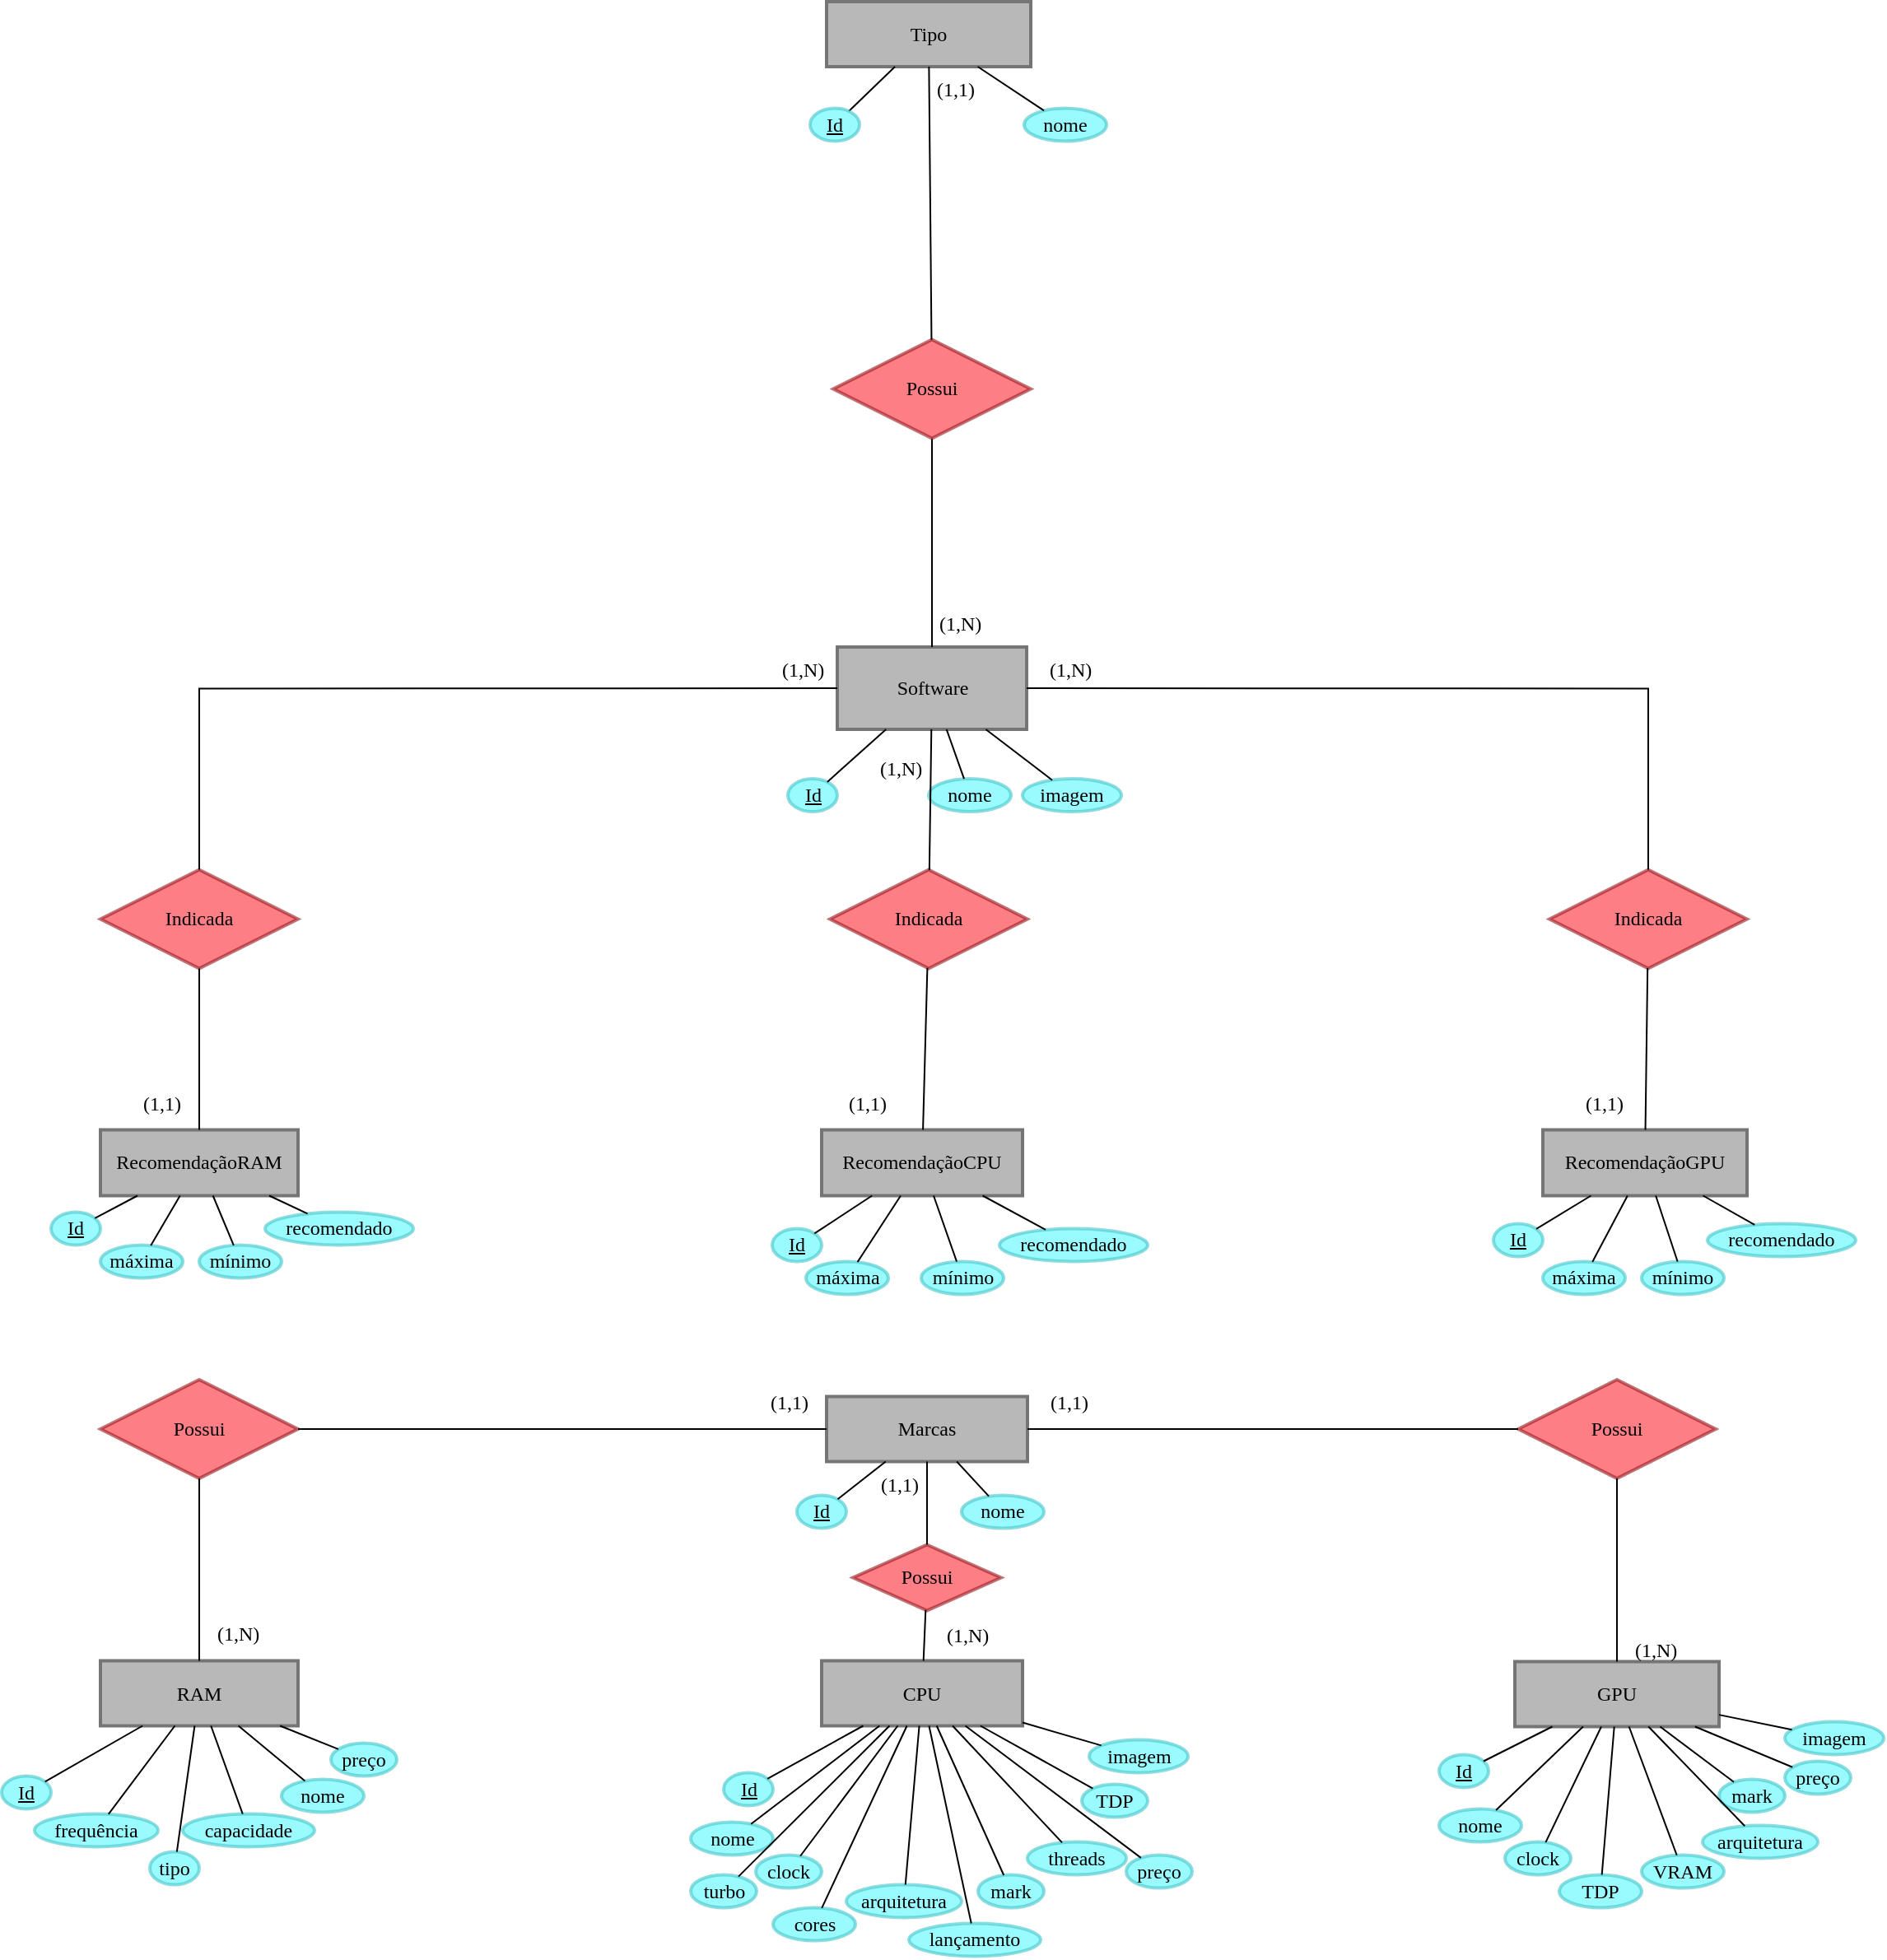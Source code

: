 <mxfile version="19.0.3" type="github" pages="2">
  <diagram id="YQtO5Ex4R_F4Qzg8agzU" name="DER">
    <mxGraphModel dx="1493" dy="864" grid="1" gridSize="10" guides="1" tooltips="1" connect="1" arrows="1" fold="1" page="1" pageScale="1" pageWidth="1200" pageHeight="1920" math="0" shadow="0">
      <root>
        <mxCell id="0" />
        <mxCell id="1" parent="0" />
        <mxCell id="YoE2_upuygmcNhu-cRt1-1" value="CPU" style="whiteSpace=wrap;html=1;align=center;gradientColor=none;rounded=0;glass=0;sketch=0;shadow=0;fontFamily=Verdana;fillColor=#B8B8B8;strokeColor=#757575;strokeWidth=2;" parent="1" vertex="1">
          <mxGeometry x="518" y="1037.75" width="122" height="39.5" as="geometry" />
        </mxCell>
        <mxCell id="YoE2_upuygmcNhu-cRt1-2" value="nome" style="ellipse;whiteSpace=wrap;html=1;align=center;shadow=0;fontFamily=Verdana;fillColor=#57F9FF;strokeColor=#45C5C9;strokeWidth=2;opacity=60;" parent="1" vertex="1">
          <mxGeometry x="438.5" y="1135.75" width="50" height="20" as="geometry" />
        </mxCell>
        <mxCell id="YoE2_upuygmcNhu-cRt1-3" value="Id" style="ellipse;whiteSpace=wrap;html=1;align=center;fontStyle=4;shadow=0;fontFamily=Verdana;fillColor=#57F9FF;strokeColor=#45C5C9;strokeWidth=2;opacity=60;" parent="1" vertex="1">
          <mxGeometry x="458.5" y="1105.75" width="30" height="20" as="geometry" />
        </mxCell>
        <mxCell id="YoE2_upuygmcNhu-cRt1-4" value="clock" style="ellipse;whiteSpace=wrap;html=1;align=center;shadow=0;fontFamily=Verdana;fillColor=#57F9FF;strokeColor=#45C5C9;strokeWidth=2;opacity=60;" parent="1" vertex="1">
          <mxGeometry x="478" y="1155.75" width="40" height="20" as="geometry" />
        </mxCell>
        <mxCell id="YoE2_upuygmcNhu-cRt1-5" value="cores" style="ellipse;whiteSpace=wrap;html=1;align=center;shadow=0;fontFamily=Verdana;fillColor=#57F9FF;strokeColor=#45C5C9;strokeWidth=2;opacity=60;" parent="1" vertex="1">
          <mxGeometry x="488.5" y="1187.75" width="50" height="20" as="geometry" />
        </mxCell>
        <mxCell id="YoE2_upuygmcNhu-cRt1-6" value="arquitetura" style="ellipse;whiteSpace=wrap;html=1;align=center;shadow=0;fontFamily=Verdana;fillColor=#57F9FF;strokeColor=#45C5C9;strokeWidth=2;opacity=60;" parent="1" vertex="1">
          <mxGeometry x="533" y="1173.75" width="70" height="20" as="geometry" />
        </mxCell>
        <mxCell id="YoE2_upuygmcNhu-cRt1-7" value="lançamento" style="ellipse;whiteSpace=wrap;html=1;align=center;shadow=0;fontFamily=Verdana;fillColor=#57F9FF;strokeColor=#45C5C9;strokeWidth=2;opacity=60;" parent="1" vertex="1">
          <mxGeometry x="571" y="1197.25" width="80" height="20" as="geometry" />
        </mxCell>
        <mxCell id="YoE2_upuygmcNhu-cRt1-8" value="threads" style="ellipse;whiteSpace=wrap;html=1;align=center;shadow=0;fontFamily=Verdana;fillColor=#57F9FF;strokeColor=#45C5C9;strokeWidth=2;opacity=60;" parent="1" vertex="1">
          <mxGeometry x="643" y="1147.75" width="60" height="20" as="geometry" />
        </mxCell>
        <mxCell id="YoE2_upuygmcNhu-cRt1-9" value="turbo" style="ellipse;whiteSpace=wrap;html=1;align=center;shadow=0;fontFamily=Verdana;fillColor=#57F9FF;strokeColor=#45C5C9;strokeWidth=2;opacity=60;" parent="1" vertex="1">
          <mxGeometry x="438.5" y="1167.75" width="40" height="20" as="geometry" />
        </mxCell>
        <mxCell id="YoE2_upuygmcNhu-cRt1-10" value="mark" style="ellipse;whiteSpace=wrap;html=1;align=center;shadow=0;fontFamily=Verdana;fillColor=#57F9FF;strokeColor=#45C5C9;strokeWidth=2;opacity=60;" parent="1" vertex="1">
          <mxGeometry x="613" y="1167.75" width="40" height="20" as="geometry" />
        </mxCell>
        <mxCell id="YoE2_upuygmcNhu-cRt1-11" value="Software" style="whiteSpace=wrap;html=1;align=center;rounded=0;shadow=0;glass=0;sketch=0;gradientColor=none;fontFamily=Verdana;fillColor=#B8B8B8;strokeColor=#757575;strokeWidth=2;" parent="1" vertex="1">
          <mxGeometry x="527.5" y="422" width="115" height="50" as="geometry" />
        </mxCell>
        <mxCell id="YoE2_upuygmcNhu-cRt1-12" value="Id" style="ellipse;whiteSpace=wrap;html=1;align=center;fontStyle=4;shadow=0;fontFamily=Verdana;fillColor=#57F9FF;strokeColor=#45C5C9;strokeWidth=2;opacity=60;" parent="1" vertex="1">
          <mxGeometry x="497.5" y="502" width="30" height="20" as="geometry" />
        </mxCell>
        <mxCell id="YoE2_upuygmcNhu-cRt1-13" value="nome" style="ellipse;whiteSpace=wrap;html=1;align=center;shadow=0;fontFamily=Verdana;fillColor=#57F9FF;strokeColor=#45C5C9;strokeWidth=2;opacity=60;" parent="1" vertex="1">
          <mxGeometry x="583" y="502" width="50" height="20" as="geometry" />
        </mxCell>
        <mxCell id="YoE2_upuygmcNhu-cRt1-14" value="GPU" style="whiteSpace=wrap;html=1;align=center;shadow=0;fontFamily=Verdana;fillColor=#B8B8B8;strokeColor=#757575;strokeWidth=2;" parent="1" vertex="1">
          <mxGeometry x="939" y="1038.25" width="124" height="39.5" as="geometry" />
        </mxCell>
        <mxCell id="YoE2_upuygmcNhu-cRt1-15" value="VRAM" style="ellipse;whiteSpace=wrap;html=1;align=center;shadow=0;fontFamily=Verdana;fillColor=#57F9FF;strokeColor=#45C5C9;strokeWidth=2;opacity=60;" parent="1" vertex="1">
          <mxGeometry x="1016" y="1155.75" width="50" height="20" as="geometry" />
        </mxCell>
        <mxCell id="YoE2_upuygmcNhu-cRt1-16" value="arquitetura" style="ellipse;whiteSpace=wrap;html=1;align=center;shadow=0;fontFamily=Verdana;fillColor=#57F9FF;strokeColor=#45C5C9;strokeWidth=2;opacity=60;" parent="1" vertex="1">
          <mxGeometry x="1053" y="1137.75" width="70" height="20" as="geometry" />
        </mxCell>
        <mxCell id="YoE2_upuygmcNhu-cRt1-17" value="mark" style="ellipse;whiteSpace=wrap;html=1;align=center;shadow=0;fontFamily=Verdana;fillColor=#57F9FF;strokeColor=#45C5C9;strokeWidth=2;opacity=60;" parent="1" vertex="1">
          <mxGeometry x="1063" y="1109.75" width="40" height="20" as="geometry" />
        </mxCell>
        <mxCell id="YoE2_upuygmcNhu-cRt1-18" value="nome" style="ellipse;whiteSpace=wrap;html=1;align=center;shadow=0;fontFamily=Verdana;fillColor=#57F9FF;strokeColor=#45C5C9;strokeWidth=2;opacity=60;" parent="1" vertex="1">
          <mxGeometry x="893" y="1127.75" width="50" height="20" as="geometry" />
        </mxCell>
        <mxCell id="YoE2_upuygmcNhu-cRt1-19" value="Id" style="ellipse;whiteSpace=wrap;html=1;align=center;fontStyle=4;shadow=0;fontFamily=Verdana;fillColor=#57F9FF;strokeColor=#45C5C9;strokeWidth=2;opacity=60;" parent="1" vertex="1">
          <mxGeometry x="893" y="1094.75" width="30" height="20" as="geometry" />
        </mxCell>
        <mxCell id="YoE2_upuygmcNhu-cRt1-20" value="clock" style="ellipse;whiteSpace=wrap;html=1;align=center;shadow=0;fontFamily=Verdana;fillColor=#57F9FF;strokeColor=#45C5C9;strokeWidth=2;opacity=60;" parent="1" vertex="1">
          <mxGeometry x="933" y="1147.75" width="40" height="20" as="geometry" />
        </mxCell>
        <mxCell id="YoE2_upuygmcNhu-cRt1-21" value="TDP" style="ellipse;whiteSpace=wrap;html=1;align=center;shadow=0;fontFamily=Verdana;fillColor=#57F9FF;strokeColor=#45C5C9;strokeWidth=2;opacity=60;" parent="1" vertex="1">
          <mxGeometry x="966" y="1167.75" width="50" height="20" as="geometry" />
        </mxCell>
        <mxCell id="YoE2_upuygmcNhu-cRt1-22" value="preço" style="ellipse;whiteSpace=wrap;html=1;align=center;shadow=0;fontFamily=Verdana;fillColor=#57F9FF;strokeColor=#45C5C9;strokeWidth=2;opacity=60;" parent="1" vertex="1">
          <mxGeometry x="703" y="1155.75" width="40" height="20" as="geometry" />
        </mxCell>
        <mxCell id="YoE2_upuygmcNhu-cRt1-23" value="preço" style="ellipse;whiteSpace=wrap;html=1;align=center;shadow=0;fontFamily=Verdana;fillColor=#57F9FF;strokeColor=#45C5C9;strokeWidth=2;opacity=60;" parent="1" vertex="1">
          <mxGeometry x="1103" y="1098.75" width="40" height="20" as="geometry" />
        </mxCell>
        <mxCell id="YoE2_upuygmcNhu-cRt1-24" value="RecomendaçãoCPU" style="whiteSpace=wrap;html=1;align=center;shadow=0;fontFamily=Verdana;fillColor=#B8B8B8;strokeColor=#757575;strokeWidth=2;" parent="1" vertex="1">
          <mxGeometry x="518" y="715.25" width="122" height="40" as="geometry" />
        </mxCell>
        <mxCell id="YoE2_upuygmcNhu-cRt1-25" value="RecomendaçãoGPU" style="whiteSpace=wrap;html=1;align=center;shadow=0;fontFamily=Verdana;fillColor=#B8B8B8;strokeColor=#757575;strokeWidth=2;" parent="1" vertex="1">
          <mxGeometry x="956" y="715.25" width="124" height="40" as="geometry" />
        </mxCell>
        <mxCell id="YoE2_upuygmcNhu-cRt1-26" value="RecomendaçãoRAM" style="whiteSpace=wrap;html=1;align=center;shadow=0;fontFamily=Verdana;fillColor=#B8B8B8;strokeColor=#757575;strokeWidth=2;" parent="1" vertex="1">
          <mxGeometry x="80" y="715.25" width="120" height="40" as="geometry" />
        </mxCell>
        <mxCell id="YoE2_upuygmcNhu-cRt1-27" value="RAM" style="whiteSpace=wrap;html=1;align=center;gradientColor=none;rounded=0;glass=0;sketch=0;shadow=0;fontFamily=Verdana;fillColor=#B8B8B8;strokeColor=#757575;strokeWidth=2;" parent="1" vertex="1">
          <mxGeometry x="80" y="1037.75" width="120" height="39.5" as="geometry" />
        </mxCell>
        <mxCell id="YoE2_upuygmcNhu-cRt1-28" value="nome" style="ellipse;whiteSpace=wrap;html=1;align=center;shadow=0;fontFamily=Verdana;fillColor=#57F9FF;strokeColor=#45C5C9;strokeWidth=2;opacity=60;" parent="1" vertex="1">
          <mxGeometry x="190" y="1109.75" width="50" height="20" as="geometry" />
        </mxCell>
        <mxCell id="YoE2_upuygmcNhu-cRt1-29" value="Id" style="ellipse;whiteSpace=wrap;html=1;align=center;fontStyle=4;shadow=0;fontFamily=Verdana;fillColor=#57F9FF;strokeColor=#45C5C9;strokeWidth=2;opacity=60;" parent="1" vertex="1">
          <mxGeometry x="20" y="1107.75" width="30" height="20" as="geometry" />
        </mxCell>
        <mxCell id="YoE2_upuygmcNhu-cRt1-30" value="capacidade" style="ellipse;whiteSpace=wrap;html=1;align=center;shadow=0;fontFamily=Verdana;fillColor=#57F9FF;strokeColor=#45C5C9;strokeWidth=2;opacity=60;" parent="1" vertex="1">
          <mxGeometry x="130" y="1130.75" width="80" height="20" as="geometry" />
        </mxCell>
        <mxCell id="YoE2_upuygmcNhu-cRt1-31" value="tipo" style="ellipse;whiteSpace=wrap;html=1;align=center;shadow=0;fontFamily=Verdana;fillColor=#57F9FF;strokeColor=#45C5C9;strokeWidth=2;opacity=60;" parent="1" vertex="1">
          <mxGeometry x="110" y="1153.75" width="30" height="20" as="geometry" />
        </mxCell>
        <mxCell id="YoE2_upuygmcNhu-cRt1-32" value="frequência" style="ellipse;whiteSpace=wrap;html=1;align=center;shadow=0;fontFamily=Verdana;fillColor=#57F9FF;strokeColor=#45C5C9;strokeWidth=2;opacity=60;" parent="1" vertex="1">
          <mxGeometry x="40" y="1130.75" width="75" height="20" as="geometry" />
        </mxCell>
        <mxCell id="YoE2_upuygmcNhu-cRt1-33" value="" style="endArrow=none;html=1;rounded=0;shadow=0;fontFamily=Verdana;" parent="1" source="YoE2_upuygmcNhu-cRt1-29" target="YoE2_upuygmcNhu-cRt1-27" edge="1">
          <mxGeometry relative="1" as="geometry">
            <mxPoint x="170" y="1052.25" as="sourcePoint" />
            <mxPoint x="330" y="1052.25" as="targetPoint" />
          </mxGeometry>
        </mxCell>
        <mxCell id="YoE2_upuygmcNhu-cRt1-34" value="" style="endArrow=none;html=1;rounded=0;shadow=0;fontFamily=Verdana;" parent="1" source="YoE2_upuygmcNhu-cRt1-28" target="YoE2_upuygmcNhu-cRt1-27" edge="1">
          <mxGeometry relative="1" as="geometry">
            <mxPoint x="53.209" y="1127.856" as="sourcePoint" />
            <mxPoint x="95.652" y="1091.75" as="targetPoint" />
          </mxGeometry>
        </mxCell>
        <mxCell id="YoE2_upuygmcNhu-cRt1-35" value="" style="endArrow=none;html=1;rounded=0;shadow=0;fontFamily=Verdana;" parent="1" source="YoE2_upuygmcNhu-cRt1-27" target="YoE2_upuygmcNhu-cRt1-31" edge="1">
          <mxGeometry relative="1" as="geometry">
            <mxPoint x="63.209" y="1137.856" as="sourcePoint" />
            <mxPoint x="105.652" y="1101.75" as="targetPoint" />
          </mxGeometry>
        </mxCell>
        <mxCell id="YoE2_upuygmcNhu-cRt1-36" value="" style="endArrow=none;html=1;rounded=0;shadow=0;fontFamily=Verdana;" parent="1" source="YoE2_upuygmcNhu-cRt1-27" target="YoE2_upuygmcNhu-cRt1-30" edge="1">
          <mxGeometry relative="1" as="geometry">
            <mxPoint x="73.209" y="1147.856" as="sourcePoint" />
            <mxPoint x="115.652" y="1111.75" as="targetPoint" />
          </mxGeometry>
        </mxCell>
        <mxCell id="YoE2_upuygmcNhu-cRt1-37" value="" style="endArrow=none;html=1;rounded=0;shadow=0;fontFamily=Verdana;" parent="1" source="YoE2_upuygmcNhu-cRt1-27" target="YoE2_upuygmcNhu-cRt1-32" edge="1">
          <mxGeometry relative="1" as="geometry">
            <mxPoint x="83.209" y="1157.856" as="sourcePoint" />
            <mxPoint x="125.652" y="1121.75" as="targetPoint" />
          </mxGeometry>
        </mxCell>
        <mxCell id="YoE2_upuygmcNhu-cRt1-38" value="" style="endArrow=none;html=1;rounded=0;shadow=0;fontFamily=Verdana;" parent="1" source="YoE2_upuygmcNhu-cRt1-1" target="YoE2_upuygmcNhu-cRt1-3" edge="1">
          <mxGeometry relative="1" as="geometry">
            <mxPoint x="217.989" y="1091.75" as="sourcePoint" />
            <mxPoint x="262.275" y="1123.393" as="targetPoint" />
          </mxGeometry>
        </mxCell>
        <mxCell id="YoE2_upuygmcNhu-cRt1-39" value="" style="endArrow=none;html=1;rounded=0;shadow=0;fontFamily=Verdana;" parent="1" source="YoE2_upuygmcNhu-cRt1-1" target="YoE2_upuygmcNhu-cRt1-2" edge="1">
          <mxGeometry relative="1" as="geometry">
            <mxPoint x="538" y="1065.292" as="sourcePoint" />
            <mxPoint x="477.613" y="1056.006" as="targetPoint" />
          </mxGeometry>
        </mxCell>
        <mxCell id="YoE2_upuygmcNhu-cRt1-40" value="" style="endArrow=none;html=1;rounded=0;shadow=0;fontFamily=Verdana;" parent="1" source="YoE2_upuygmcNhu-cRt1-1" target="YoE2_upuygmcNhu-cRt1-4" edge="1">
          <mxGeometry relative="1" as="geometry">
            <mxPoint x="548" y="1075.292" as="sourcePoint" />
            <mxPoint x="487.613" y="1066.006" as="targetPoint" />
          </mxGeometry>
        </mxCell>
        <mxCell id="YoE2_upuygmcNhu-cRt1-41" value="" style="endArrow=none;html=1;rounded=0;shadow=0;fontFamily=Verdana;" parent="1" source="YoE2_upuygmcNhu-cRt1-1" target="YoE2_upuygmcNhu-cRt1-5" edge="1">
          <mxGeometry relative="1" as="geometry">
            <mxPoint x="558" y="1085.292" as="sourcePoint" />
            <mxPoint x="497.613" y="1076.006" as="targetPoint" />
          </mxGeometry>
        </mxCell>
        <mxCell id="YoE2_upuygmcNhu-cRt1-42" value="" style="endArrow=none;html=1;rounded=0;shadow=0;fontFamily=Verdana;" parent="1" source="YoE2_upuygmcNhu-cRt1-1" target="YoE2_upuygmcNhu-cRt1-6" edge="1">
          <mxGeometry relative="1" as="geometry">
            <mxPoint x="578" y="1105.292" as="sourcePoint" />
            <mxPoint x="517.613" y="1096.006" as="targetPoint" />
          </mxGeometry>
        </mxCell>
        <mxCell id="YoE2_upuygmcNhu-cRt1-43" value="" style="endArrow=none;html=1;rounded=0;shadow=0;fontFamily=Verdana;" parent="1" source="YoE2_upuygmcNhu-cRt1-1" target="YoE2_upuygmcNhu-cRt1-7" edge="1">
          <mxGeometry relative="1" as="geometry">
            <mxPoint x="598" y="1125.292" as="sourcePoint" />
            <mxPoint x="537.613" y="1116.006" as="targetPoint" />
          </mxGeometry>
        </mxCell>
        <mxCell id="YoE2_upuygmcNhu-cRt1-44" value="" style="endArrow=none;html=1;rounded=0;fontStyle=1;shadow=0;fontFamily=Verdana;" parent="1" source="YoE2_upuygmcNhu-cRt1-1" target="YoE2_upuygmcNhu-cRt1-8" edge="1">
          <mxGeometry relative="1" as="geometry">
            <mxPoint x="608" y="1135.292" as="sourcePoint" />
            <mxPoint x="547.613" y="1126.006" as="targetPoint" />
          </mxGeometry>
        </mxCell>
        <mxCell id="YoE2_upuygmcNhu-cRt1-45" value="" style="endArrow=none;html=1;rounded=0;shadow=0;fontFamily=Verdana;" parent="1" source="YoE2_upuygmcNhu-cRt1-1" target="YoE2_upuygmcNhu-cRt1-10" edge="1">
          <mxGeometry relative="1" as="geometry">
            <mxPoint x="618" y="1145.292" as="sourcePoint" />
            <mxPoint x="557.613" y="1136.006" as="targetPoint" />
          </mxGeometry>
        </mxCell>
        <mxCell id="YoE2_upuygmcNhu-cRt1-46" value="" style="endArrow=none;html=1;rounded=0;shadow=0;fontFamily=Verdana;" parent="1" source="YoE2_upuygmcNhu-cRt1-1" target="YoE2_upuygmcNhu-cRt1-9" edge="1">
          <mxGeometry relative="1" as="geometry">
            <mxPoint x="628" y="1155.292" as="sourcePoint" />
            <mxPoint x="567.613" y="1146.006" as="targetPoint" />
          </mxGeometry>
        </mxCell>
        <mxCell id="YoE2_upuygmcNhu-cRt1-47" value="" style="endArrow=none;html=1;rounded=0;shadow=0;fontFamily=Verdana;" parent="1" source="YoE2_upuygmcNhu-cRt1-1" target="YoE2_upuygmcNhu-cRt1-22" edge="1">
          <mxGeometry relative="1" as="geometry">
            <mxPoint x="638" y="1165.292" as="sourcePoint" />
            <mxPoint x="577.613" y="1156.006" as="targetPoint" />
          </mxGeometry>
        </mxCell>
        <mxCell id="YoE2_upuygmcNhu-cRt1-48" value="TDP" style="ellipse;whiteSpace=wrap;html=1;align=center;shadow=0;fontFamily=Verdana;fillColor=#57F9FF;strokeColor=#45C5C9;strokeWidth=2;opacity=60;" parent="1" vertex="1">
          <mxGeometry x="676" y="1112.75" width="40" height="20" as="geometry" />
        </mxCell>
        <mxCell id="YoE2_upuygmcNhu-cRt1-49" value="" style="endArrow=none;html=1;rounded=0;shadow=0;fontFamily=Verdana;" parent="1" source="YoE2_upuygmcNhu-cRt1-48" target="YoE2_upuygmcNhu-cRt1-1" edge="1">
          <mxGeometry relative="1" as="geometry">
            <mxPoint x="648" y="1094.685" as="sourcePoint" />
            <mxPoint x="690.074" y="1110.701" as="targetPoint" />
          </mxGeometry>
        </mxCell>
        <mxCell id="YoE2_upuygmcNhu-cRt1-50" value="" style="endArrow=none;html=1;rounded=0;shadow=0;fontFamily=Verdana;" parent="1" source="YoE2_upuygmcNhu-cRt1-14" target="YoE2_upuygmcNhu-cRt1-19" edge="1">
          <mxGeometry relative="1" as="geometry">
            <mxPoint x="593" y="1105.185" as="sourcePoint" />
            <mxPoint x="635.074" y="1121.201" as="targetPoint" />
          </mxGeometry>
        </mxCell>
        <mxCell id="YoE2_upuygmcNhu-cRt1-51" value="" style="endArrow=none;html=1;rounded=0;shadow=0;fontFamily=Verdana;" parent="1" source="YoE2_upuygmcNhu-cRt1-18" target="YoE2_upuygmcNhu-cRt1-14" edge="1">
          <mxGeometry relative="1" as="geometry">
            <mxPoint x="603" y="1115.185" as="sourcePoint" />
            <mxPoint x="645.074" y="1131.201" as="targetPoint" />
          </mxGeometry>
        </mxCell>
        <mxCell id="YoE2_upuygmcNhu-cRt1-52" value="" style="endArrow=none;html=1;rounded=0;shadow=0;fontFamily=Verdana;" parent="1" source="YoE2_upuygmcNhu-cRt1-14" target="YoE2_upuygmcNhu-cRt1-20" edge="1">
          <mxGeometry relative="1" as="geometry">
            <mxPoint x="613" y="1125.185" as="sourcePoint" />
            <mxPoint x="655.074" y="1141.201" as="targetPoint" />
          </mxGeometry>
        </mxCell>
        <mxCell id="YoE2_upuygmcNhu-cRt1-53" value="" style="endArrow=none;html=1;rounded=0;shadow=0;fontFamily=Verdana;" parent="1" source="YoE2_upuygmcNhu-cRt1-14" target="YoE2_upuygmcNhu-cRt1-21" edge="1">
          <mxGeometry relative="1" as="geometry">
            <mxPoint x="623" y="1135.185" as="sourcePoint" />
            <mxPoint x="665.074" y="1151.201" as="targetPoint" />
          </mxGeometry>
        </mxCell>
        <mxCell id="YoE2_upuygmcNhu-cRt1-54" value="" style="endArrow=none;html=1;rounded=0;shadow=0;fontFamily=Verdana;" parent="1" source="YoE2_upuygmcNhu-cRt1-15" target="YoE2_upuygmcNhu-cRt1-14" edge="1">
          <mxGeometry relative="1" as="geometry">
            <mxPoint x="633" y="1145.185" as="sourcePoint" />
            <mxPoint x="675.074" y="1161.201" as="targetPoint" />
          </mxGeometry>
        </mxCell>
        <mxCell id="YoE2_upuygmcNhu-cRt1-55" value="" style="endArrow=none;html=1;rounded=0;shadow=0;fontFamily=Verdana;" parent="1" source="YoE2_upuygmcNhu-cRt1-14" target="YoE2_upuygmcNhu-cRt1-16" edge="1">
          <mxGeometry relative="1" as="geometry">
            <mxPoint x="643" y="1155.185" as="sourcePoint" />
            <mxPoint x="685.074" y="1171.201" as="targetPoint" />
          </mxGeometry>
        </mxCell>
        <mxCell id="YoE2_upuygmcNhu-cRt1-56" value="" style="endArrow=none;html=1;rounded=0;shadow=0;fontFamily=Verdana;" parent="1" source="YoE2_upuygmcNhu-cRt1-17" target="YoE2_upuygmcNhu-cRt1-14" edge="1">
          <mxGeometry relative="1" as="geometry">
            <mxPoint x="653" y="1165.185" as="sourcePoint" />
            <mxPoint x="695.074" y="1181.201" as="targetPoint" />
          </mxGeometry>
        </mxCell>
        <mxCell id="YoE2_upuygmcNhu-cRt1-57" value="" style="endArrow=none;html=1;rounded=0;shadow=0;fontFamily=Verdana;" parent="1" source="YoE2_upuygmcNhu-cRt1-14" target="YoE2_upuygmcNhu-cRt1-23" edge="1">
          <mxGeometry relative="1" as="geometry">
            <mxPoint x="673" y="1185.185" as="sourcePoint" />
            <mxPoint x="743" y="1212.75" as="targetPoint" />
          </mxGeometry>
        </mxCell>
        <mxCell id="YoE2_upuygmcNhu-cRt1-58" value="preço" style="ellipse;whiteSpace=wrap;html=1;align=center;shadow=0;fontFamily=Verdana;fillColor=#57F9FF;strokeColor=#45C5C9;strokeWidth=2;opacity=60;" parent="1" vertex="1">
          <mxGeometry x="220" y="1087.75" width="40" height="20" as="geometry" />
        </mxCell>
        <mxCell id="YoE2_upuygmcNhu-cRt1-59" value="" style="endArrow=none;html=1;rounded=0;shadow=0;fontFamily=Verdana;" parent="1" source="YoE2_upuygmcNhu-cRt1-58" target="YoE2_upuygmcNhu-cRt1-27" edge="1">
          <mxGeometry relative="1" as="geometry">
            <mxPoint x="220" y="1142.25" as="sourcePoint" />
            <mxPoint x="380" y="1142.25" as="targetPoint" />
          </mxGeometry>
        </mxCell>
        <mxCell id="YoE2_upuygmcNhu-cRt1-60" value="Indicada" style="shape=rhombus;perimeter=rhombusPerimeter;whiteSpace=wrap;html=1;align=center;shadow=0;fontFamily=Verdana;fillColor=#FC2832;strokeColor=#94171D;strokeWidth=2;opacity=60;" parent="1" vertex="1">
          <mxGeometry x="80" y="557.25" width="120" height="60" as="geometry" />
        </mxCell>
        <mxCell id="YoE2_upuygmcNhu-cRt1-61" value="Indicada" style="shape=rhombus;perimeter=rhombusPerimeter;whiteSpace=wrap;html=1;align=center;shadow=0;fontFamily=Verdana;fillColor=#FC2832;strokeColor=#94171D;strokeWidth=2;opacity=60;" parent="1" vertex="1">
          <mxGeometry x="523" y="557.25" width="120" height="60" as="geometry" />
        </mxCell>
        <mxCell id="YoE2_upuygmcNhu-cRt1-62" value="Indicada" style="shape=rhombus;perimeter=rhombusPerimeter;whiteSpace=wrap;html=1;align=center;shadow=0;fontFamily=Verdana;fillColor=#FC2832;strokeColor=#94171D;strokeWidth=2;opacity=60;" parent="1" vertex="1">
          <mxGeometry x="960" y="557.25" width="120" height="60" as="geometry" />
        </mxCell>
        <mxCell id="YoE2_upuygmcNhu-cRt1-63" value="(1,N)" style="text;strokeColor=none;fillColor=none;spacingLeft=4;spacingRight=4;overflow=hidden;rotatable=0;points=[[0,0.5],[1,0.5]];portConstraint=eastwest;fontSize=12;shadow=0;fontFamily=Verdana;" parent="1" vertex="1">
          <mxGeometry x="650.5" y="422" width="40" height="30" as="geometry" />
        </mxCell>
        <mxCell id="YoE2_upuygmcNhu-cRt1-64" value="(1,1)" style="text;strokeColor=none;fillColor=none;spacingLeft=4;spacingRight=4;overflow=hidden;rotatable=0;points=[[0,0.5],[1,0.5]];portConstraint=eastwest;fontSize=12;shadow=0;fontFamily=Verdana;" parent="1" vertex="1">
          <mxGeometry x="528.5" y="685.25" width="40" height="30" as="geometry" />
        </mxCell>
        <mxCell id="YoE2_upuygmcNhu-cRt1-65" value="(1,1)" style="text;strokeColor=none;fillColor=none;spacingLeft=4;spacingRight=4;overflow=hidden;rotatable=0;points=[[0,0.5],[1,0.5]];portConstraint=eastwest;fontSize=12;shadow=0;fontFamily=Verdana;" parent="1" vertex="1">
          <mxGeometry x="100" y="685.25" width="40" height="30" as="geometry" />
        </mxCell>
        <mxCell id="YoE2_upuygmcNhu-cRt1-66" value="(1,N)" style="text;strokeColor=none;fillColor=none;spacingLeft=4;spacingRight=4;overflow=hidden;rotatable=0;points=[[0,0.5],[1,0.5]];portConstraint=eastwest;fontSize=12;shadow=0;fontFamily=Verdana;" parent="1" vertex="1">
          <mxGeometry x="547.5" y="482" width="40" height="30" as="geometry" />
        </mxCell>
        <mxCell id="YoE2_upuygmcNhu-cRt1-67" value="(1,N)" style="text;strokeColor=none;fillColor=none;spacingLeft=4;spacingRight=4;overflow=hidden;rotatable=0;points=[[0,0.5],[1,0.5]];portConstraint=eastwest;fontSize=12;shadow=0;fontFamily=Verdana;" parent="1" vertex="1">
          <mxGeometry x="488" y="422" width="40" height="30" as="geometry" />
        </mxCell>
        <mxCell id="YoE2_upuygmcNhu-cRt1-68" value="(1,1)" style="text;strokeColor=none;fillColor=none;spacingLeft=4;spacingRight=4;overflow=hidden;rotatable=0;points=[[0,0.5],[1,0.5]];portConstraint=eastwest;fontSize=12;shadow=0;fontFamily=Verdana;" parent="1" vertex="1">
          <mxGeometry x="976" y="685.25" width="40" height="30" as="geometry" />
        </mxCell>
        <mxCell id="YoE2_upuygmcNhu-cRt1-69" value="Id" style="ellipse;whiteSpace=wrap;html=1;align=center;fontStyle=4;shadow=0;fontFamily=Verdana;fillColor=#57F9FF;strokeColor=#45C5C9;strokeWidth=2;opacity=60;" parent="1" vertex="1">
          <mxGeometry x="50" y="765.25" width="30" height="20" as="geometry" />
        </mxCell>
        <mxCell id="YoE2_upuygmcNhu-cRt1-70" value="mínimo" style="ellipse;whiteSpace=wrap;html=1;align=center;shadow=0;fontFamily=Verdana;fillColor=#57F9FF;strokeColor=#45C5C9;strokeWidth=2;opacity=60;" parent="1" vertex="1">
          <mxGeometry x="140" y="785.25" width="50" height="20" as="geometry" />
        </mxCell>
        <mxCell id="YoE2_upuygmcNhu-cRt1-71" value="máxima" style="ellipse;whiteSpace=wrap;html=1;align=center;shadow=0;fontFamily=Verdana;fillColor=#57F9FF;strokeColor=#45C5C9;strokeWidth=2;opacity=60;" parent="1" vertex="1">
          <mxGeometry x="80" y="785.25" width="50" height="20" as="geometry" />
        </mxCell>
        <mxCell id="YoE2_upuygmcNhu-cRt1-72" value="recomendado" style="ellipse;whiteSpace=wrap;html=1;align=center;shadow=0;fontFamily=Verdana;fillColor=#57F9FF;strokeColor=#45C5C9;strokeWidth=2;opacity=60;" parent="1" vertex="1">
          <mxGeometry x="180" y="765.25" width="90" height="20" as="geometry" />
        </mxCell>
        <mxCell id="YoE2_upuygmcNhu-cRt1-73" value="Id" style="ellipse;whiteSpace=wrap;html=1;align=center;fontStyle=4;shadow=0;fontFamily=Verdana;fillColor=#57F9FF;strokeColor=#45C5C9;strokeWidth=2;opacity=60;" parent="1" vertex="1">
          <mxGeometry x="488" y="775.25" width="30" height="20" as="geometry" />
        </mxCell>
        <mxCell id="YoE2_upuygmcNhu-cRt1-74" value="mínimo" style="ellipse;whiteSpace=wrap;html=1;align=center;shadow=0;fontFamily=Verdana;fillColor=#57F9FF;strokeColor=#45C5C9;strokeWidth=2;opacity=60;" parent="1" vertex="1">
          <mxGeometry x="578.5" y="795.25" width="50" height="20" as="geometry" />
        </mxCell>
        <mxCell id="YoE2_upuygmcNhu-cRt1-75" value="máxima" style="ellipse;whiteSpace=wrap;html=1;align=center;shadow=0;fontFamily=Verdana;fillColor=#57F9FF;strokeColor=#45C5C9;strokeWidth=2;opacity=60;" parent="1" vertex="1">
          <mxGeometry x="508.5" y="795.25" width="50" height="20" as="geometry" />
        </mxCell>
        <mxCell id="YoE2_upuygmcNhu-cRt1-76" value="recomendado" style="ellipse;whiteSpace=wrap;html=1;align=center;shadow=0;fontFamily=Verdana;fillColor=#57F9FF;strokeColor=#45C5C9;strokeWidth=2;opacity=60;" parent="1" vertex="1">
          <mxGeometry x="626" y="775.25" width="90" height="20" as="geometry" />
        </mxCell>
        <mxCell id="YoE2_upuygmcNhu-cRt1-77" value="Id" style="ellipse;whiteSpace=wrap;html=1;align=center;fontStyle=4;shadow=0;fontFamily=Verdana;fillColor=#57F9FF;strokeColor=#45C5C9;strokeWidth=2;opacity=60;" parent="1" vertex="1">
          <mxGeometry x="926" y="772.25" width="30" height="20" as="geometry" />
        </mxCell>
        <mxCell id="YoE2_upuygmcNhu-cRt1-78" value="mínimo" style="ellipse;whiteSpace=wrap;html=1;align=center;shadow=0;fontFamily=Verdana;fillColor=#57F9FF;strokeColor=#45C5C9;strokeWidth=2;opacity=60;" parent="1" vertex="1">
          <mxGeometry x="1016" y="795.25" width="50" height="20" as="geometry" />
        </mxCell>
        <mxCell id="YoE2_upuygmcNhu-cRt1-79" value="máxima" style="ellipse;whiteSpace=wrap;html=1;align=center;shadow=0;fontFamily=Verdana;fillColor=#57F9FF;strokeColor=#45C5C9;strokeWidth=2;opacity=60;" parent="1" vertex="1">
          <mxGeometry x="956" y="795.25" width="50" height="20" as="geometry" />
        </mxCell>
        <mxCell id="YoE2_upuygmcNhu-cRt1-80" value="recomendado" style="ellipse;whiteSpace=wrap;html=1;align=center;shadow=0;fontFamily=Verdana;fillColor=#57F9FF;strokeColor=#45C5C9;strokeWidth=2;opacity=60;" parent="1" vertex="1">
          <mxGeometry x="1056" y="772.25" width="90" height="20" as="geometry" />
        </mxCell>
        <mxCell id="YoE2_upuygmcNhu-cRt1-81" value="" style="endArrow=none;html=1;rounded=0;shadow=0;fontFamily=Verdana;" parent="1" source="YoE2_upuygmcNhu-cRt1-69" target="YoE2_upuygmcNhu-cRt1-26" edge="1">
          <mxGeometry relative="1" as="geometry">
            <mxPoint x="250" y="945.25" as="sourcePoint" />
            <mxPoint x="410" y="945.25" as="targetPoint" />
          </mxGeometry>
        </mxCell>
        <mxCell id="YoE2_upuygmcNhu-cRt1-82" value="" style="endArrow=none;html=1;rounded=0;shadow=0;fontFamily=Verdana;" parent="1" source="YoE2_upuygmcNhu-cRt1-70" target="YoE2_upuygmcNhu-cRt1-26" edge="1">
          <mxGeometry relative="1" as="geometry">
            <mxPoint x="250" y="945.25" as="sourcePoint" />
            <mxPoint x="410" y="945.25" as="targetPoint" />
          </mxGeometry>
        </mxCell>
        <mxCell id="YoE2_upuygmcNhu-cRt1-83" value="" style="endArrow=none;html=1;rounded=0;shadow=0;fontFamily=Verdana;" parent="1" source="YoE2_upuygmcNhu-cRt1-72" target="YoE2_upuygmcNhu-cRt1-26" edge="1">
          <mxGeometry relative="1" as="geometry">
            <mxPoint x="250" y="945.25" as="sourcePoint" />
            <mxPoint x="410" y="945.25" as="targetPoint" />
          </mxGeometry>
        </mxCell>
        <mxCell id="YoE2_upuygmcNhu-cRt1-84" value="" style="endArrow=none;html=1;rounded=0;shadow=0;fontFamily=Verdana;" parent="1" source="YoE2_upuygmcNhu-cRt1-71" target="YoE2_upuygmcNhu-cRt1-26" edge="1">
          <mxGeometry relative="1" as="geometry">
            <mxPoint x="250" y="945.25" as="sourcePoint" />
            <mxPoint x="410" y="945.25" as="targetPoint" />
          </mxGeometry>
        </mxCell>
        <mxCell id="YoE2_upuygmcNhu-cRt1-85" value="" style="endArrow=none;html=1;rounded=0;shadow=0;fontFamily=Verdana;" parent="1" source="YoE2_upuygmcNhu-cRt1-73" target="YoE2_upuygmcNhu-cRt1-24" edge="1">
          <mxGeometry relative="1" as="geometry">
            <mxPoint x="259.5" y="922.25" as="sourcePoint" />
            <mxPoint x="419.5" y="922.25" as="targetPoint" />
          </mxGeometry>
        </mxCell>
        <mxCell id="YoE2_upuygmcNhu-cRt1-86" value="" style="endArrow=none;html=1;rounded=0;shadow=0;fontFamily=Verdana;" parent="1" source="YoE2_upuygmcNhu-cRt1-74" target="YoE2_upuygmcNhu-cRt1-24" edge="1">
          <mxGeometry relative="1" as="geometry">
            <mxPoint x="259.5" y="922.25" as="sourcePoint" />
            <mxPoint x="419.5" y="922.25" as="targetPoint" />
          </mxGeometry>
        </mxCell>
        <mxCell id="YoE2_upuygmcNhu-cRt1-87" value="" style="endArrow=none;html=1;rounded=0;shadow=0;fontFamily=Verdana;" parent="1" source="YoE2_upuygmcNhu-cRt1-76" target="YoE2_upuygmcNhu-cRt1-24" edge="1">
          <mxGeometry relative="1" as="geometry">
            <mxPoint x="259.5" y="922.25" as="sourcePoint" />
            <mxPoint x="419.5" y="922.25" as="targetPoint" />
          </mxGeometry>
        </mxCell>
        <mxCell id="YoE2_upuygmcNhu-cRt1-88" value="" style="endArrow=none;html=1;rounded=0;shadow=0;fontFamily=Verdana;" parent="1" source="YoE2_upuygmcNhu-cRt1-75" target="YoE2_upuygmcNhu-cRt1-24" edge="1">
          <mxGeometry relative="1" as="geometry">
            <mxPoint x="259.5" y="922.25" as="sourcePoint" />
            <mxPoint x="419.5" y="922.25" as="targetPoint" />
          </mxGeometry>
        </mxCell>
        <mxCell id="YoE2_upuygmcNhu-cRt1-89" value="" style="endArrow=none;html=1;rounded=0;shadow=0;fontFamily=Verdana;" parent="1" source="YoE2_upuygmcNhu-cRt1-77" target="YoE2_upuygmcNhu-cRt1-25" edge="1">
          <mxGeometry relative="1" as="geometry">
            <mxPoint x="870" y="945.25" as="sourcePoint" />
            <mxPoint x="1030" y="945.25" as="targetPoint" />
          </mxGeometry>
        </mxCell>
        <mxCell id="YoE2_upuygmcNhu-cRt1-90" value="" style="endArrow=none;html=1;rounded=0;shadow=0;fontFamily=Verdana;" parent="1" source="YoE2_upuygmcNhu-cRt1-78" target="YoE2_upuygmcNhu-cRt1-25" edge="1">
          <mxGeometry relative="1" as="geometry">
            <mxPoint x="870" y="945.25" as="sourcePoint" />
            <mxPoint x="1030" y="945.25" as="targetPoint" />
          </mxGeometry>
        </mxCell>
        <mxCell id="YoE2_upuygmcNhu-cRt1-91" value="" style="endArrow=none;html=1;rounded=0;shadow=0;fontFamily=Verdana;" parent="1" source="YoE2_upuygmcNhu-cRt1-80" target="YoE2_upuygmcNhu-cRt1-25" edge="1">
          <mxGeometry relative="1" as="geometry">
            <mxPoint x="870" y="945.25" as="sourcePoint" />
            <mxPoint x="1030" y="945.25" as="targetPoint" />
          </mxGeometry>
        </mxCell>
        <mxCell id="YoE2_upuygmcNhu-cRt1-92" value="" style="endArrow=none;html=1;rounded=0;shadow=0;fontFamily=Verdana;" parent="1" source="YoE2_upuygmcNhu-cRt1-79" target="YoE2_upuygmcNhu-cRt1-25" edge="1">
          <mxGeometry relative="1" as="geometry">
            <mxPoint x="870" y="945.25" as="sourcePoint" />
            <mxPoint x="1030" y="945.25" as="targetPoint" />
          </mxGeometry>
        </mxCell>
        <mxCell id="YoE2_upuygmcNhu-cRt1-93" value="" style="endArrow=none;html=1;rounded=0;shadow=0;fontFamily=Verdana;" parent="1" source="YoE2_upuygmcNhu-cRt1-12" target="YoE2_upuygmcNhu-cRt1-11" edge="1">
          <mxGeometry relative="1" as="geometry">
            <mxPoint x="469.5" y="442" as="sourcePoint" />
            <mxPoint x="629.5" y="442" as="targetPoint" />
          </mxGeometry>
        </mxCell>
        <mxCell id="YoE2_upuygmcNhu-cRt1-94" value="" style="endArrow=none;html=1;rounded=0;shadow=0;fontFamily=Verdana;" parent="1" source="YoE2_upuygmcNhu-cRt1-11" target="YoE2_upuygmcNhu-cRt1-13" edge="1">
          <mxGeometry relative="1" as="geometry">
            <mxPoint x="739.5" y="452" as="sourcePoint" />
            <mxPoint x="899.5" y="452" as="targetPoint" />
          </mxGeometry>
        </mxCell>
        <mxCell id="YoE2_upuygmcNhu-cRt1-95" value="" style="endArrow=none;html=1;rounded=0;shadow=0;fontFamily=Verdana;" parent="1" source="YoE2_upuygmcNhu-cRt1-11" target="YoE2_upuygmcNhu-cRt1-61" edge="1">
          <mxGeometry relative="1" as="geometry">
            <mxPoint x="470" y="617.25" as="sourcePoint" />
            <mxPoint x="630" y="617.25" as="targetPoint" />
          </mxGeometry>
        </mxCell>
        <mxCell id="YoE2_upuygmcNhu-cRt1-96" value="" style="endArrow=none;html=1;rounded=0;shadow=0;fontFamily=Verdana;" parent="1" source="YoE2_upuygmcNhu-cRt1-61" target="YoE2_upuygmcNhu-cRt1-24" edge="1">
          <mxGeometry relative="1" as="geometry">
            <mxPoint x="470" y="727.25" as="sourcePoint" />
            <mxPoint x="630" y="727.25" as="targetPoint" />
          </mxGeometry>
        </mxCell>
        <mxCell id="YoE2_upuygmcNhu-cRt1-97" value="" style="endArrow=none;html=1;rounded=0;shadow=0;fontFamily=Verdana;" parent="1" source="YoE2_upuygmcNhu-cRt1-11" target="YoE2_upuygmcNhu-cRt1-60" edge="1">
          <mxGeometry relative="1" as="geometry">
            <mxPoint x="460" y="677.25" as="sourcePoint" />
            <mxPoint x="620" y="677.25" as="targetPoint" />
            <Array as="points">
              <mxPoint x="140" y="447.25" />
            </Array>
          </mxGeometry>
        </mxCell>
        <mxCell id="YoE2_upuygmcNhu-cRt1-98" value="" style="endArrow=none;html=1;rounded=0;shadow=0;fontFamily=Verdana;" parent="1" source="YoE2_upuygmcNhu-cRt1-11" target="YoE2_upuygmcNhu-cRt1-62" edge="1">
          <mxGeometry relative="1" as="geometry">
            <mxPoint x="790" y="467.25" as="sourcePoint" />
            <mxPoint x="950" y="467.25" as="targetPoint" />
            <Array as="points">
              <mxPoint x="1020" y="447.25" />
            </Array>
          </mxGeometry>
        </mxCell>
        <mxCell id="YoE2_upuygmcNhu-cRt1-99" value="" style="endArrow=none;html=1;rounded=0;shadow=0;fontFamily=Verdana;" parent="1" source="YoE2_upuygmcNhu-cRt1-60" target="YoE2_upuygmcNhu-cRt1-26" edge="1">
          <mxGeometry relative="1" as="geometry">
            <mxPoint x="580" y="567.25" as="sourcePoint" />
            <mxPoint x="740" y="567.25" as="targetPoint" />
          </mxGeometry>
        </mxCell>
        <mxCell id="YoE2_upuygmcNhu-cRt1-100" value="" style="endArrow=none;html=1;rounded=0;shadow=0;fontFamily=Verdana;" parent="1" source="YoE2_upuygmcNhu-cRt1-62" target="YoE2_upuygmcNhu-cRt1-25" edge="1">
          <mxGeometry relative="1" as="geometry">
            <mxPoint x="150" y="627.25" as="sourcePoint" />
            <mxPoint x="150" y="725.25" as="targetPoint" />
          </mxGeometry>
        </mxCell>
        <mxCell id="YoE2_upuygmcNhu-cRt1-101" value="Marcas" style="whiteSpace=wrap;html=1;align=center;gradientColor=none;rounded=0;glass=0;sketch=0;shadow=0;fontFamily=Verdana;fillColor=#B8B8B8;strokeColor=#757575;strokeWidth=2;" parent="1" vertex="1">
          <mxGeometry x="521" y="877.25" width="122" height="39.5" as="geometry" />
        </mxCell>
        <mxCell id="YoE2_upuygmcNhu-cRt1-102" value="Id" style="ellipse;whiteSpace=wrap;html=1;align=center;fontStyle=4;shadow=0;fontFamily=Verdana;fillColor=#57F9FF;strokeColor=#45C5C9;strokeWidth=2;opacity=60;" parent="1" vertex="1">
          <mxGeometry x="503" y="937.25" width="30" height="20" as="geometry" />
        </mxCell>
        <mxCell id="YoE2_upuygmcNhu-cRt1-103" value="nome" style="ellipse;whiteSpace=wrap;html=1;align=center;shadow=0;fontFamily=Verdana;fillColor=#57F9FF;strokeColor=#45C5C9;strokeWidth=2;opacity=60;" parent="1" vertex="1">
          <mxGeometry x="603" y="937.25" width="50" height="20" as="geometry" />
        </mxCell>
        <mxCell id="YoE2_upuygmcNhu-cRt1-104" value="" style="endArrow=none;html=1;rounded=0;shadow=0;fontFamily=Verdana;" parent="1" source="YoE2_upuygmcNhu-cRt1-101" target="YoE2_upuygmcNhu-cRt1-102" edge="1">
          <mxGeometry relative="1" as="geometry">
            <mxPoint x="460" y="867.25" as="sourcePoint" />
            <mxPoint x="620" y="867.25" as="targetPoint" />
          </mxGeometry>
        </mxCell>
        <mxCell id="YoE2_upuygmcNhu-cRt1-105" value="" style="endArrow=none;html=1;rounded=0;shadow=0;fontFamily=Verdana;" parent="1" source="YoE2_upuygmcNhu-cRt1-103" target="YoE2_upuygmcNhu-cRt1-101" edge="1">
          <mxGeometry relative="1" as="geometry">
            <mxPoint x="460" y="867.25" as="sourcePoint" />
            <mxPoint x="620" y="867.25" as="targetPoint" />
          </mxGeometry>
        </mxCell>
        <mxCell id="YoE2_upuygmcNhu-cRt1-106" value="Possui" style="shape=rhombus;perimeter=rhombusPerimeter;whiteSpace=wrap;html=1;align=center;shadow=0;fontFamily=Verdana;fillColor=#FC2832;strokeColor=#94171D;strokeWidth=2;opacity=60;" parent="1" vertex="1">
          <mxGeometry x="80" y="867" width="120" height="60" as="geometry" />
        </mxCell>
        <mxCell id="YoE2_upuygmcNhu-cRt1-107" value="Possui" style="shape=rhombus;perimeter=rhombusPerimeter;whiteSpace=wrap;html=1;align=center;shadow=0;fontFamily=Verdana;fillColor=#FC2832;strokeColor=#94171D;strokeWidth=2;opacity=60;" parent="1" vertex="1">
          <mxGeometry x="537" y="967.25" width="90" height="40" as="geometry" />
        </mxCell>
        <mxCell id="YoE2_upuygmcNhu-cRt1-108" value="Possui" style="shape=rhombus;perimeter=rhombusPerimeter;whiteSpace=wrap;html=1;align=center;shadow=0;fontFamily=Verdana;fillColor=#FC2832;strokeColor=#94171D;strokeWidth=2;opacity=60;" parent="1" vertex="1">
          <mxGeometry x="941" y="867" width="120" height="60" as="geometry" />
        </mxCell>
        <mxCell id="YoE2_upuygmcNhu-cRt1-109" value="" style="endArrow=none;html=1;rounded=0;shadow=0;fontFamily=Verdana;" parent="1" source="YoE2_upuygmcNhu-cRt1-106" target="YoE2_upuygmcNhu-cRt1-101" edge="1">
          <mxGeometry relative="1" as="geometry">
            <mxPoint x="318" y="877.25" as="sourcePoint" />
            <mxPoint x="478" y="877.25" as="targetPoint" />
          </mxGeometry>
        </mxCell>
        <mxCell id="YoE2_upuygmcNhu-cRt1-110" value="" style="endArrow=none;html=1;rounded=0;shadow=0;fontFamily=Verdana;" parent="1" source="YoE2_upuygmcNhu-cRt1-101" target="YoE2_upuygmcNhu-cRt1-108" edge="1">
          <mxGeometry relative="1" as="geometry">
            <mxPoint x="870" y="967.25" as="sourcePoint" />
            <mxPoint x="1191" y="967.25" as="targetPoint" />
          </mxGeometry>
        </mxCell>
        <mxCell id="YoE2_upuygmcNhu-cRt1-111" value="" style="endArrow=none;html=1;rounded=0;shadow=0;fontFamily=Verdana;" parent="1" source="YoE2_upuygmcNhu-cRt1-108" target="YoE2_upuygmcNhu-cRt1-14" edge="1">
          <mxGeometry relative="1" as="geometry">
            <mxPoint x="869" y="986.66" as="sourcePoint" />
            <mxPoint x="1167" y="986.66" as="targetPoint" />
          </mxGeometry>
        </mxCell>
        <mxCell id="YoE2_upuygmcNhu-cRt1-112" value="" style="endArrow=none;html=1;rounded=0;shadow=0;fontFamily=Verdana;" parent="1" source="YoE2_upuygmcNhu-cRt1-106" target="YoE2_upuygmcNhu-cRt1-27" edge="1">
          <mxGeometry relative="1" as="geometry">
            <mxPoint x="310" y="937.25" as="sourcePoint" />
            <mxPoint x="310" y="1048.5" as="targetPoint" />
          </mxGeometry>
        </mxCell>
        <mxCell id="YoE2_upuygmcNhu-cRt1-113" value="" style="endArrow=none;html=1;rounded=0;shadow=0;fontFamily=Verdana;" parent="1" source="YoE2_upuygmcNhu-cRt1-101" target="YoE2_upuygmcNhu-cRt1-107" edge="1">
          <mxGeometry relative="1" as="geometry">
            <mxPoint x="1021" y="947" as="sourcePoint" />
            <mxPoint x="1021" y="1058.25" as="targetPoint" />
          </mxGeometry>
        </mxCell>
        <mxCell id="YoE2_upuygmcNhu-cRt1-114" value="" style="endArrow=none;html=1;rounded=0;shadow=0;fontFamily=Verdana;" parent="1" source="YoE2_upuygmcNhu-cRt1-107" target="YoE2_upuygmcNhu-cRt1-1" edge="1">
          <mxGeometry relative="1" as="geometry">
            <mxPoint x="1031" y="957" as="sourcePoint" />
            <mxPoint x="1031" y="1068.25" as="targetPoint" />
          </mxGeometry>
        </mxCell>
        <mxCell id="YoE2_upuygmcNhu-cRt1-115" value="(1,1)" style="text;strokeColor=none;fillColor=none;spacingLeft=4;spacingRight=4;overflow=hidden;rotatable=0;points=[[0,0.5],[1,0.5]];portConstraint=eastwest;fontSize=12;shadow=0;fontFamily=Verdana;" parent="1" vertex="1">
          <mxGeometry x="481" y="867" width="40" height="30" as="geometry" />
        </mxCell>
        <mxCell id="YoE2_upuygmcNhu-cRt1-116" value="(1,1)" style="text;strokeColor=none;fillColor=none;spacingLeft=4;spacingRight=4;overflow=hidden;rotatable=0;points=[[0,0.5],[1,0.5]];portConstraint=eastwest;fontSize=12;shadow=0;fontFamily=Verdana;" parent="1" vertex="1">
          <mxGeometry x="548" y="916.75" width="40" height="30" as="geometry" />
        </mxCell>
        <mxCell id="YoE2_upuygmcNhu-cRt1-117" value="(1,1)" style="text;strokeColor=none;fillColor=none;spacingLeft=4;spacingRight=4;overflow=hidden;rotatable=0;points=[[0,0.5],[1,0.5]];portConstraint=eastwest;fontSize=12;shadow=0;fontFamily=Verdana;" parent="1" vertex="1">
          <mxGeometry x="651" y="867" width="40" height="30" as="geometry" />
        </mxCell>
        <mxCell id="YoE2_upuygmcNhu-cRt1-118" value="(1,N)" style="text;strokeColor=none;fillColor=none;spacingLeft=4;spacingRight=4;overflow=hidden;rotatable=0;points=[[0,0.5],[1,0.5]];portConstraint=eastwest;fontSize=12;shadow=0;fontFamily=Verdana;" parent="1" vertex="1">
          <mxGeometry x="1006" y="1017.25" width="40" height="30" as="geometry" />
        </mxCell>
        <mxCell id="YoE2_upuygmcNhu-cRt1-119" value="(1,N)" style="text;strokeColor=none;fillColor=none;spacingLeft=4;spacingRight=4;overflow=hidden;rotatable=0;points=[[0,0.5],[1,0.5]];portConstraint=eastwest;fontSize=12;shadow=0;fontFamily=Verdana;" parent="1" vertex="1">
          <mxGeometry x="588" y="1008.25" width="40" height="30" as="geometry" />
        </mxCell>
        <mxCell id="YoE2_upuygmcNhu-cRt1-120" value="(1,N)" style="text;strokeColor=none;fillColor=none;spacingLeft=4;spacingRight=4;overflow=hidden;rotatable=0;points=[[0,0.5],[1,0.5]];portConstraint=eastwest;fontSize=12;shadow=0;fontFamily=Verdana;" parent="1" vertex="1">
          <mxGeometry x="145" y="1007.25" width="40" height="30" as="geometry" />
        </mxCell>
        <mxCell id="YoE2_upuygmcNhu-cRt1-121" value="Tipo" style="whiteSpace=wrap;html=1;align=center;shadow=0;fontFamily=Verdana;fillColor=#B8B8B8;strokeColor=#757575;strokeWidth=2;" parent="1" vertex="1">
          <mxGeometry x="521" y="30" width="124" height="39.5" as="geometry" />
        </mxCell>
        <mxCell id="YoE2_upuygmcNhu-cRt1-122" value="" style="endArrow=none;html=1;rounded=0;shadow=0;fontFamily=Verdana;" parent="1" source="YoE2_upuygmcNhu-cRt1-123" target="YoE2_upuygmcNhu-cRt1-121" edge="1">
          <mxGeometry relative="1" as="geometry">
            <mxPoint x="481" y="104.75" as="sourcePoint" />
            <mxPoint x="401" y="64.75" as="targetPoint" />
          </mxGeometry>
        </mxCell>
        <mxCell id="YoE2_upuygmcNhu-cRt1-123" value="Id" style="ellipse;whiteSpace=wrap;html=1;align=center;fontStyle=4;shadow=0;fontFamily=Verdana;fillColor=#57F9FF;strokeColor=#45C5C9;strokeWidth=2;opacity=60;" parent="1" vertex="1">
          <mxGeometry x="511" y="94.75" width="30" height="20" as="geometry" />
        </mxCell>
        <mxCell id="YoE2_upuygmcNhu-cRt1-124" value="nome" style="ellipse;whiteSpace=wrap;html=1;align=center;shadow=0;fontFamily=Verdana;fillColor=#57F9FF;strokeColor=#45C5C9;strokeWidth=2;opacity=60;" parent="1" vertex="1">
          <mxGeometry x="641" y="94.75" width="50" height="20" as="geometry" />
        </mxCell>
        <mxCell id="YoE2_upuygmcNhu-cRt1-125" value="" style="endArrow=none;html=1;rounded=0;shadow=0;fontFamily=Verdana;" parent="1" source="YoE2_upuygmcNhu-cRt1-124" target="YoE2_upuygmcNhu-cRt1-121" edge="1">
          <mxGeometry relative="1" as="geometry">
            <mxPoint x="621" y="154.75" as="sourcePoint" />
            <mxPoint x="573.931" y="74.75" as="targetPoint" />
          </mxGeometry>
        </mxCell>
        <mxCell id="rIljfreQ6FTYeB8CyBmJ-1" style="edgeStyle=orthogonalEdgeStyle;rounded=0;orthogonalLoop=1;jettySize=auto;html=1;exitX=0.5;exitY=1;exitDx=0;exitDy=0;endArrow=none;endFill=0;" parent="1" source="YoE2_upuygmcNhu-cRt1-126" target="YoE2_upuygmcNhu-cRt1-11" edge="1">
          <mxGeometry relative="1" as="geometry" />
        </mxCell>
        <mxCell id="YoE2_upuygmcNhu-cRt1-126" value="Possui" style="shape=rhombus;perimeter=rhombusPerimeter;whiteSpace=wrap;html=1;align=center;shadow=0;fontFamily=Verdana;fillColor=#FC2832;strokeColor=#94171D;strokeWidth=2;opacity=60;" parent="1" vertex="1">
          <mxGeometry x="525" y="235.25" width="120" height="60" as="geometry" />
        </mxCell>
        <mxCell id="YoE2_upuygmcNhu-cRt1-127" value="" style="endArrow=none;html=1;rounded=0;shadow=0;fontFamily=Verdana;" parent="1" source="YoE2_upuygmcNhu-cRt1-121" target="YoE2_upuygmcNhu-cRt1-126" edge="1">
          <mxGeometry relative="1" as="geometry">
            <mxPoint x="1194" y="150" as="sourcePoint" />
            <mxPoint x="1354" y="150" as="targetPoint" />
          </mxGeometry>
        </mxCell>
        <mxCell id="YoE2_upuygmcNhu-cRt1-129" value="(1,1)" style="text;strokeColor=none;fillColor=none;spacingLeft=4;spacingRight=4;overflow=hidden;rotatable=0;points=[[0,0.5],[1,0.5]];portConstraint=eastwest;fontSize=12;shadow=0;fontFamily=Verdana;" parent="1" vertex="1">
          <mxGeometry x="582" y="69.25" width="40" height="30" as="geometry" />
        </mxCell>
        <mxCell id="YoE2_upuygmcNhu-cRt1-130" value="(1,N)" style="text;strokeColor=none;fillColor=none;spacingLeft=4;spacingRight=4;overflow=hidden;rotatable=0;points=[[0,0.5],[1,0.5]];portConstraint=eastwest;fontSize=12;shadow=0;fontFamily=Verdana;" parent="1" vertex="1">
          <mxGeometry x="583.5" y="394" width="40" height="30" as="geometry" />
        </mxCell>
        <mxCell id="YoE2_upuygmcNhu-cRt1-131" value="imagem" style="ellipse;whiteSpace=wrap;html=1;align=center;shadow=0;fontFamily=Verdana;fillColor=#57F9FF;strokeColor=#45C5C9;strokeWidth=2;opacity=60;" parent="1" vertex="1">
          <mxGeometry x="680.5" y="1085.75" width="60" height="20" as="geometry" />
        </mxCell>
        <mxCell id="YoE2_upuygmcNhu-cRt1-132" value="" style="endArrow=none;html=1;rounded=0;" parent="1" source="YoE2_upuygmcNhu-cRt1-1" target="YoE2_upuygmcNhu-cRt1-131" edge="1">
          <mxGeometry relative="1" as="geometry">
            <mxPoint x="600" y="1067.25" as="sourcePoint" />
            <mxPoint x="760" y="1067.25" as="targetPoint" />
          </mxGeometry>
        </mxCell>
        <mxCell id="YoE2_upuygmcNhu-cRt1-133" value="imagem" style="ellipse;whiteSpace=wrap;html=1;align=center;shadow=0;fontFamily=Verdana;fillColor=#57F9FF;strokeColor=#45C5C9;strokeWidth=2;opacity=60;" parent="1" vertex="1">
          <mxGeometry x="1103" y="1074.75" width="60" height="20" as="geometry" />
        </mxCell>
        <mxCell id="YoE2_upuygmcNhu-cRt1-134" value="" style="endArrow=none;html=1;rounded=0;" parent="1" source="YoE2_upuygmcNhu-cRt1-133" target="YoE2_upuygmcNhu-cRt1-14" edge="1">
          <mxGeometry relative="1" as="geometry">
            <mxPoint x="870" y="1067.25" as="sourcePoint" />
            <mxPoint x="1030" y="1067.25" as="targetPoint" />
          </mxGeometry>
        </mxCell>
        <mxCell id="YoE2_upuygmcNhu-cRt1-135" value="imagem" style="ellipse;whiteSpace=wrap;html=1;align=center;shadow=0;fontFamily=Verdana;fillColor=#57F9FF;strokeColor=#45C5C9;strokeWidth=2;opacity=60;" parent="1" vertex="1">
          <mxGeometry x="640" y="502" width="60" height="20" as="geometry" />
        </mxCell>
        <mxCell id="YoE2_upuygmcNhu-cRt1-136" value="" style="endArrow=none;html=1;rounded=0;" parent="1" source="YoE2_upuygmcNhu-cRt1-11" target="YoE2_upuygmcNhu-cRt1-135" edge="1">
          <mxGeometry relative="1" as="geometry">
            <mxPoint x="480" y="487.25" as="sourcePoint" />
            <mxPoint x="640" y="487.25" as="targetPoint" />
          </mxGeometry>
        </mxCell>
      </root>
    </mxGraphModel>
  </diagram>
  <diagram id="dzmB9JhteOP2g9XVB9Vl" name="MER">
    <mxGraphModel dx="1493" dy="864" grid="1" gridSize="10" guides="1" tooltips="1" connect="1" arrows="1" fold="1" page="1" pageScale="1" pageWidth="1169" pageHeight="827" math="0" shadow="0">
      <root>
        <mxCell id="0" />
        <mxCell id="1" parent="0" />
        <mxCell id="JjTPvJM8wBbnsEGL_LPa-1" value="RecomendacaoGPU" style="shape=table;startSize=30;container=1;collapsible=1;childLayout=tableLayout;fixedRows=1;rowLines=0;fontStyle=1;align=center;resizeLast=1;shadow=0;fontFamily=Verdana;strokeColor=#45C5C9;strokeWidth=2;fillColor=#57F9FF;opacity=60;" parent="1" vertex="1">
          <mxGeometry x="80" y="40" width="220" height="150" as="geometry">
            <mxRectangle x="180" y="220" width="160" height="30" as="alternateBounds" />
          </mxGeometry>
        </mxCell>
        <mxCell id="JjTPvJM8wBbnsEGL_LPa-2" value="" style="shape=tableRow;horizontal=0;startSize=0;swimlaneHead=0;swimlaneBody=0;fillColor=none;collapsible=0;dropTarget=0;points=[[0,0.5],[1,0.5]];portConstraint=eastwest;top=0;left=0;right=0;bottom=1;shadow=0;fontFamily=Verdana;strokeColor=#45C5C9;strokeWidth=2;opacity=60;" parent="JjTPvJM8wBbnsEGL_LPa-1" vertex="1">
          <mxGeometry y="30" width="220" height="30" as="geometry" />
        </mxCell>
        <mxCell id="JjTPvJM8wBbnsEGL_LPa-3" value="PK" style="shape=partialRectangle;connectable=0;fillColor=none;top=0;left=0;bottom=0;right=0;fontStyle=1;overflow=hidden;shadow=0;fontFamily=Verdana;strokeColor=#45C5C9;strokeWidth=2;opacity=60;" parent="JjTPvJM8wBbnsEGL_LPa-2" vertex="1">
          <mxGeometry width="30" height="30" as="geometry">
            <mxRectangle width="30" height="30" as="alternateBounds" />
          </mxGeometry>
        </mxCell>
        <mxCell id="JjTPvJM8wBbnsEGL_LPa-4" value="id                        int" style="shape=partialRectangle;connectable=0;fillColor=none;top=0;left=0;bottom=0;right=0;align=left;spacingLeft=6;fontStyle=1;overflow=hidden;shadow=0;fontFamily=Verdana;strokeColor=#45C5C9;strokeWidth=2;opacity=60;" parent="JjTPvJM8wBbnsEGL_LPa-2" vertex="1">
          <mxGeometry x="30" width="190" height="30" as="geometry">
            <mxRectangle width="190" height="30" as="alternateBounds" />
          </mxGeometry>
        </mxCell>
        <mxCell id="JjTPvJM8wBbnsEGL_LPa-5" value="" style="shape=tableRow;horizontal=0;startSize=0;swimlaneHead=0;swimlaneBody=0;fillColor=none;collapsible=0;dropTarget=0;points=[[0,0.5],[1,0.5]];portConstraint=eastwest;top=0;left=0;right=0;bottom=0;shadow=0;fontFamily=Verdana;strokeColor=#45C5C9;strokeWidth=2;opacity=60;" parent="JjTPvJM8wBbnsEGL_LPa-1" vertex="1">
          <mxGeometry y="60" width="220" height="30" as="geometry" />
        </mxCell>
        <mxCell id="JjTPvJM8wBbnsEGL_LPa-6" value="" style="shape=partialRectangle;connectable=0;fillColor=none;top=0;left=0;bottom=0;right=0;editable=1;overflow=hidden;shadow=0;fontFamily=Verdana;strokeColor=#45C5C9;strokeWidth=2;opacity=60;" parent="JjTPvJM8wBbnsEGL_LPa-5" vertex="1">
          <mxGeometry width="30" height="30" as="geometry">
            <mxRectangle width="30" height="30" as="alternateBounds" />
          </mxGeometry>
        </mxCell>
        <mxCell id="JjTPvJM8wBbnsEGL_LPa-7" value="maxima              varchar(50)" style="shape=partialRectangle;connectable=0;fillColor=none;top=0;left=0;bottom=0;right=0;align=left;spacingLeft=6;overflow=hidden;shadow=0;fontFamily=Verdana;strokeColor=#45C5C9;strokeWidth=2;opacity=60;" parent="JjTPvJM8wBbnsEGL_LPa-5" vertex="1">
          <mxGeometry x="30" width="190" height="30" as="geometry">
            <mxRectangle width="190" height="30" as="alternateBounds" />
          </mxGeometry>
        </mxCell>
        <mxCell id="JjTPvJM8wBbnsEGL_LPa-8" value="" style="shape=tableRow;horizontal=0;startSize=0;swimlaneHead=0;swimlaneBody=0;fillColor=none;collapsible=0;dropTarget=0;points=[[0,0.5],[1,0.5]];portConstraint=eastwest;top=0;left=0;right=0;bottom=0;shadow=0;fontFamily=Verdana;strokeColor=#45C5C9;strokeWidth=2;opacity=60;" parent="JjTPvJM8wBbnsEGL_LPa-1" vertex="1">
          <mxGeometry y="90" width="220" height="30" as="geometry" />
        </mxCell>
        <mxCell id="JjTPvJM8wBbnsEGL_LPa-9" value="" style="shape=partialRectangle;connectable=0;fillColor=none;top=0;left=0;bottom=0;right=0;editable=1;overflow=hidden;shadow=0;fontFamily=Verdana;strokeColor=#45C5C9;strokeWidth=2;opacity=60;" parent="JjTPvJM8wBbnsEGL_LPa-8" vertex="1">
          <mxGeometry width="30" height="30" as="geometry">
            <mxRectangle width="30" height="30" as="alternateBounds" />
          </mxGeometry>
        </mxCell>
        <mxCell id="JjTPvJM8wBbnsEGL_LPa-10" value="minima               varchar(50)" style="shape=partialRectangle;connectable=0;fillColor=none;top=0;left=0;bottom=0;right=0;align=left;spacingLeft=6;overflow=hidden;shadow=0;fontFamily=Verdana;strokeColor=#45C5C9;strokeWidth=2;opacity=60;" parent="JjTPvJM8wBbnsEGL_LPa-8" vertex="1">
          <mxGeometry x="30" width="190" height="30" as="geometry">
            <mxRectangle width="190" height="30" as="alternateBounds" />
          </mxGeometry>
        </mxCell>
        <mxCell id="JjTPvJM8wBbnsEGL_LPa-11" value="" style="shape=tableRow;horizontal=0;startSize=0;swimlaneHead=0;swimlaneBody=0;fillColor=none;collapsible=0;dropTarget=0;points=[[0,0.5],[1,0.5]];portConstraint=eastwest;top=0;left=0;right=0;bottom=0;shadow=0;fontFamily=Verdana;strokeColor=#45C5C9;strokeWidth=2;opacity=60;" parent="JjTPvJM8wBbnsEGL_LPa-1" vertex="1">
          <mxGeometry y="120" width="220" height="30" as="geometry" />
        </mxCell>
        <mxCell id="JjTPvJM8wBbnsEGL_LPa-12" value="" style="shape=partialRectangle;connectable=0;fillColor=none;top=0;left=0;bottom=0;right=0;editable=1;overflow=hidden;shadow=0;fontFamily=Verdana;strokeColor=#45C5C9;strokeWidth=2;opacity=60;" parent="JjTPvJM8wBbnsEGL_LPa-11" vertex="1">
          <mxGeometry width="30" height="30" as="geometry">
            <mxRectangle width="30" height="30" as="alternateBounds" />
          </mxGeometry>
        </mxCell>
        <mxCell id="JjTPvJM8wBbnsEGL_LPa-13" value="recomendado      varchar(50)" style="shape=partialRectangle;connectable=0;fillColor=none;top=0;left=0;bottom=0;right=0;align=left;spacingLeft=6;overflow=hidden;shadow=0;fontFamily=Verdana;strokeColor=#45C5C9;strokeWidth=2;opacity=60;" parent="JjTPvJM8wBbnsEGL_LPa-11" vertex="1">
          <mxGeometry x="30" width="190" height="30" as="geometry">
            <mxRectangle width="190" height="30" as="alternateBounds" />
          </mxGeometry>
        </mxCell>
        <mxCell id="JjTPvJM8wBbnsEGL_LPa-14" value="RecomendacaoCPU" style="shape=table;startSize=30;container=1;collapsible=1;childLayout=tableLayout;fixedRows=1;rowLines=0;fontStyle=1;align=center;resizeLast=1;shadow=0;fontFamily=Verdana;strokeColor=#45C5C9;strokeWidth=2;fillColor=#57F9FF;opacity=60;" parent="1" vertex="1">
          <mxGeometry x="830" y="240" width="220" height="150" as="geometry">
            <mxRectangle x="1643" y="368" width="160" height="30" as="alternateBounds" />
          </mxGeometry>
        </mxCell>
        <mxCell id="JjTPvJM8wBbnsEGL_LPa-15" value="" style="shape=tableRow;horizontal=0;startSize=0;swimlaneHead=0;swimlaneBody=0;fillColor=none;collapsible=0;dropTarget=0;points=[[0,0.5],[1,0.5]];portConstraint=eastwest;top=0;left=0;right=0;bottom=1;shadow=0;fontFamily=Verdana;strokeColor=#45C5C9;strokeWidth=2;opacity=60;" parent="JjTPvJM8wBbnsEGL_LPa-14" vertex="1">
          <mxGeometry y="30" width="220" height="30" as="geometry" />
        </mxCell>
        <mxCell id="JjTPvJM8wBbnsEGL_LPa-16" value="PK" style="shape=partialRectangle;connectable=0;fillColor=none;top=0;left=0;bottom=0;right=0;fontStyle=1;overflow=hidden;shadow=0;fontFamily=Verdana;strokeColor=#45C5C9;strokeWidth=2;opacity=60;" parent="JjTPvJM8wBbnsEGL_LPa-15" vertex="1">
          <mxGeometry width="30" height="30" as="geometry">
            <mxRectangle width="30" height="30" as="alternateBounds" />
          </mxGeometry>
        </mxCell>
        <mxCell id="JjTPvJM8wBbnsEGL_LPa-17" value="id                        int" style="shape=partialRectangle;connectable=0;fillColor=none;top=0;left=0;bottom=0;right=0;align=left;spacingLeft=6;fontStyle=1;overflow=hidden;shadow=0;fontFamily=Verdana;strokeColor=#45C5C9;strokeWidth=2;opacity=60;" parent="JjTPvJM8wBbnsEGL_LPa-15" vertex="1">
          <mxGeometry x="30" width="190" height="30" as="geometry">
            <mxRectangle width="190" height="30" as="alternateBounds" />
          </mxGeometry>
        </mxCell>
        <mxCell id="JjTPvJM8wBbnsEGL_LPa-18" value="" style="shape=tableRow;horizontal=0;startSize=0;swimlaneHead=0;swimlaneBody=0;fillColor=none;collapsible=0;dropTarget=0;points=[[0,0.5],[1,0.5]];portConstraint=eastwest;top=0;left=0;right=0;bottom=0;shadow=0;fontFamily=Verdana;strokeColor=#45C5C9;strokeWidth=2;opacity=60;" parent="JjTPvJM8wBbnsEGL_LPa-14" vertex="1">
          <mxGeometry y="60" width="220" height="30" as="geometry" />
        </mxCell>
        <mxCell id="JjTPvJM8wBbnsEGL_LPa-19" value="" style="shape=partialRectangle;connectable=0;fillColor=none;top=0;left=0;bottom=0;right=0;editable=1;overflow=hidden;shadow=0;fontFamily=Verdana;strokeColor=#45C5C9;strokeWidth=2;opacity=60;" parent="JjTPvJM8wBbnsEGL_LPa-18" vertex="1">
          <mxGeometry width="30" height="30" as="geometry">
            <mxRectangle width="30" height="30" as="alternateBounds" />
          </mxGeometry>
        </mxCell>
        <mxCell id="JjTPvJM8wBbnsEGL_LPa-20" value="maxima              varchar(50)" style="shape=partialRectangle;connectable=0;fillColor=none;top=0;left=0;bottom=0;right=0;align=left;spacingLeft=6;overflow=hidden;shadow=0;fontFamily=Verdana;strokeColor=#45C5C9;strokeWidth=2;opacity=60;" parent="JjTPvJM8wBbnsEGL_LPa-18" vertex="1">
          <mxGeometry x="30" width="190" height="30" as="geometry">
            <mxRectangle width="190" height="30" as="alternateBounds" />
          </mxGeometry>
        </mxCell>
        <mxCell id="JjTPvJM8wBbnsEGL_LPa-21" value="" style="shape=tableRow;horizontal=0;startSize=0;swimlaneHead=0;swimlaneBody=0;fillColor=none;collapsible=0;dropTarget=0;points=[[0,0.5],[1,0.5]];portConstraint=eastwest;top=0;left=0;right=0;bottom=0;shadow=0;fontFamily=Verdana;strokeColor=#45C5C9;strokeWidth=2;opacity=60;" parent="JjTPvJM8wBbnsEGL_LPa-14" vertex="1">
          <mxGeometry y="90" width="220" height="30" as="geometry" />
        </mxCell>
        <mxCell id="JjTPvJM8wBbnsEGL_LPa-22" value="" style="shape=partialRectangle;connectable=0;fillColor=none;top=0;left=0;bottom=0;right=0;editable=1;overflow=hidden;shadow=0;fontFamily=Verdana;strokeColor=#45C5C9;strokeWidth=2;opacity=60;" parent="JjTPvJM8wBbnsEGL_LPa-21" vertex="1">
          <mxGeometry width="30" height="30" as="geometry">
            <mxRectangle width="30" height="30" as="alternateBounds" />
          </mxGeometry>
        </mxCell>
        <mxCell id="JjTPvJM8wBbnsEGL_LPa-23" value="minima               varchar(50)" style="shape=partialRectangle;connectable=0;fillColor=none;top=0;left=0;bottom=0;right=0;align=left;spacingLeft=6;overflow=hidden;shadow=0;fontFamily=Verdana;strokeColor=#45C5C9;strokeWidth=2;opacity=60;" parent="JjTPvJM8wBbnsEGL_LPa-21" vertex="1">
          <mxGeometry x="30" width="190" height="30" as="geometry">
            <mxRectangle width="190" height="30" as="alternateBounds" />
          </mxGeometry>
        </mxCell>
        <mxCell id="JjTPvJM8wBbnsEGL_LPa-24" value="" style="shape=tableRow;horizontal=0;startSize=0;swimlaneHead=0;swimlaneBody=0;fillColor=none;collapsible=0;dropTarget=0;points=[[0,0.5],[1,0.5]];portConstraint=eastwest;top=0;left=0;right=0;bottom=0;shadow=0;fontFamily=Verdana;strokeColor=#45C5C9;strokeWidth=2;opacity=60;" parent="JjTPvJM8wBbnsEGL_LPa-14" vertex="1">
          <mxGeometry y="120" width="220" height="30" as="geometry" />
        </mxCell>
        <mxCell id="JjTPvJM8wBbnsEGL_LPa-25" value="" style="shape=partialRectangle;connectable=0;fillColor=none;top=0;left=0;bottom=0;right=0;editable=1;overflow=hidden;shadow=0;fontFamily=Verdana;strokeColor=#45C5C9;strokeWidth=2;opacity=60;" parent="JjTPvJM8wBbnsEGL_LPa-24" vertex="1">
          <mxGeometry width="30" height="30" as="geometry">
            <mxRectangle width="30" height="30" as="alternateBounds" />
          </mxGeometry>
        </mxCell>
        <mxCell id="JjTPvJM8wBbnsEGL_LPa-26" value="recomendado      varchar(50)" style="shape=partialRectangle;connectable=0;fillColor=none;top=0;left=0;bottom=0;right=0;align=left;spacingLeft=6;overflow=hidden;shadow=0;fontFamily=Verdana;strokeColor=#45C5C9;strokeWidth=2;opacity=60;" parent="JjTPvJM8wBbnsEGL_LPa-24" vertex="1">
          <mxGeometry x="30" width="190" height="30" as="geometry">
            <mxRectangle width="190" height="30" as="alternateBounds" />
          </mxGeometry>
        </mxCell>
        <mxCell id="JjTPvJM8wBbnsEGL_LPa-27" value="Software" style="shape=table;startSize=30;container=1;collapsible=1;childLayout=tableLayout;fixedRows=1;rowLines=0;fontStyle=1;align=center;resizeLast=1;shadow=0;fontFamily=Verdana;strokeColor=#757575;strokeWidth=2;fillColor=#B8B8B8;opacity=60;" parent="1" vertex="1">
          <mxGeometry x="430" y="10" width="330" height="240" as="geometry">
            <mxRectangle x="470" y="70" width="90" height="30" as="alternateBounds" />
          </mxGeometry>
        </mxCell>
        <mxCell id="JjTPvJM8wBbnsEGL_LPa-28" value="" style="shape=tableRow;horizontal=0;startSize=0;swimlaneHead=0;swimlaneBody=0;fillColor=none;collapsible=0;dropTarget=0;points=[[0,0.5],[1,0.5]];portConstraint=eastwest;top=0;left=0;right=0;bottom=1;shadow=0;fontFamily=Verdana;strokeColor=#757575;strokeWidth=2;opacity=60;" parent="JjTPvJM8wBbnsEGL_LPa-27" vertex="1">
          <mxGeometry y="30" width="330" height="30" as="geometry" />
        </mxCell>
        <mxCell id="JjTPvJM8wBbnsEGL_LPa-29" value="PK" style="shape=partialRectangle;connectable=0;fillColor=none;top=0;left=0;bottom=0;right=0;fontStyle=1;overflow=hidden;shadow=0;fontFamily=Verdana;strokeColor=#757575;strokeWidth=2;opacity=60;" parent="JjTPvJM8wBbnsEGL_LPa-28" vertex="1">
          <mxGeometry width="30" height="30" as="geometry">
            <mxRectangle width="30" height="30" as="alternateBounds" />
          </mxGeometry>
        </mxCell>
        <mxCell id="JjTPvJM8wBbnsEGL_LPa-30" value="id                                                 int" style="shape=partialRectangle;connectable=0;fillColor=none;top=0;left=0;bottom=0;right=0;align=left;spacingLeft=6;fontStyle=1;overflow=hidden;shadow=0;fontFamily=Verdana;strokeColor=#757575;strokeWidth=2;opacity=60;" parent="JjTPvJM8wBbnsEGL_LPa-28" vertex="1">
          <mxGeometry x="30" width="300" height="30" as="geometry">
            <mxRectangle width="300" height="30" as="alternateBounds" />
          </mxGeometry>
        </mxCell>
        <mxCell id="JjTPvJM8wBbnsEGL_LPa-31" value="" style="shape=tableRow;horizontal=0;startSize=0;swimlaneHead=0;swimlaneBody=0;fillColor=none;collapsible=0;dropTarget=0;points=[[0,0.5],[1,0.5]];portConstraint=eastwest;top=0;left=0;right=0;bottom=1;shadow=0;fontFamily=Verdana;strokeColor=#757575;strokeWidth=2;opacity=60;" parent="JjTPvJM8wBbnsEGL_LPa-27" vertex="1">
          <mxGeometry y="60" width="330" height="30" as="geometry" />
        </mxCell>
        <mxCell id="JjTPvJM8wBbnsEGL_LPa-32" value="FK" style="shape=partialRectangle;connectable=0;fillColor=none;top=0;left=0;bottom=0;right=0;fontStyle=1;overflow=hidden;shadow=0;fontFamily=Verdana;strokeColor=#757575;strokeWidth=2;opacity=60;" parent="JjTPvJM8wBbnsEGL_LPa-31" vertex="1">
          <mxGeometry width="30" height="30" as="geometry">
            <mxRectangle width="30" height="30" as="alternateBounds" />
          </mxGeometry>
        </mxCell>
        <mxCell id="JjTPvJM8wBbnsEGL_LPa-33" value="id_RecomendacaoRAM               int" style="shape=partialRectangle;connectable=0;fillColor=none;top=0;left=0;bottom=0;right=0;align=left;spacingLeft=6;fontStyle=1;overflow=hidden;shadow=0;fontFamily=Verdana;strokeColor=#757575;strokeWidth=2;opacity=60;" parent="JjTPvJM8wBbnsEGL_LPa-31" vertex="1">
          <mxGeometry x="30" width="300" height="30" as="geometry">
            <mxRectangle width="300" height="30" as="alternateBounds" />
          </mxGeometry>
        </mxCell>
        <mxCell id="JjTPvJM8wBbnsEGL_LPa-34" value="" style="shape=tableRow;horizontal=0;startSize=0;swimlaneHead=0;swimlaneBody=0;fillColor=none;collapsible=0;dropTarget=0;points=[[0,0.5],[1,0.5]];portConstraint=eastwest;top=0;left=0;right=0;bottom=1;shadow=0;fontFamily=Verdana;strokeColor=#757575;strokeWidth=2;opacity=60;" parent="JjTPvJM8wBbnsEGL_LPa-27" vertex="1">
          <mxGeometry y="90" width="330" height="30" as="geometry" />
        </mxCell>
        <mxCell id="JjTPvJM8wBbnsEGL_LPa-35" value="FK" style="shape=partialRectangle;connectable=0;fillColor=none;top=0;left=0;bottom=0;right=0;fontStyle=1;overflow=hidden;shadow=0;fontFamily=Verdana;strokeColor=#757575;strokeWidth=2;opacity=60;" parent="JjTPvJM8wBbnsEGL_LPa-34" vertex="1">
          <mxGeometry width="30" height="30" as="geometry">
            <mxRectangle width="30" height="30" as="alternateBounds" />
          </mxGeometry>
        </mxCell>
        <mxCell id="JjTPvJM8wBbnsEGL_LPa-36" value="id_RecomendacaoCPU                int" style="shape=partialRectangle;connectable=0;fillColor=none;top=0;left=0;bottom=0;right=0;align=left;spacingLeft=6;fontStyle=1;overflow=hidden;shadow=0;fontFamily=Verdana;strokeColor=#757575;strokeWidth=2;opacity=60;" parent="JjTPvJM8wBbnsEGL_LPa-34" vertex="1">
          <mxGeometry x="30" width="300" height="30" as="geometry">
            <mxRectangle width="300" height="30" as="alternateBounds" />
          </mxGeometry>
        </mxCell>
        <mxCell id="JjTPvJM8wBbnsEGL_LPa-37" value="" style="shape=tableRow;horizontal=0;startSize=0;swimlaneHead=0;swimlaneBody=0;fillColor=none;collapsible=0;dropTarget=0;points=[[0,0.5],[1,0.5]];portConstraint=eastwest;top=0;left=0;right=0;bottom=1;shadow=0;fontFamily=Verdana;strokeColor=#757575;strokeWidth=2;opacity=60;" parent="JjTPvJM8wBbnsEGL_LPa-27" vertex="1">
          <mxGeometry y="120" width="330" height="30" as="geometry" />
        </mxCell>
        <mxCell id="JjTPvJM8wBbnsEGL_LPa-38" value="FK" style="shape=partialRectangle;connectable=0;fillColor=none;top=0;left=0;bottom=0;right=0;fontStyle=1;overflow=hidden;shadow=0;fontFamily=Verdana;strokeColor=#757575;strokeWidth=2;opacity=60;" parent="JjTPvJM8wBbnsEGL_LPa-37" vertex="1">
          <mxGeometry width="30" height="30" as="geometry">
            <mxRectangle width="30" height="30" as="alternateBounds" />
          </mxGeometry>
        </mxCell>
        <mxCell id="JjTPvJM8wBbnsEGL_LPa-39" value="id_RecomendacaoGPU                int" style="shape=partialRectangle;connectable=0;fillColor=none;top=0;left=0;bottom=0;right=0;align=left;spacingLeft=6;fontStyle=1;overflow=hidden;shadow=0;fontFamily=Verdana;strokeColor=#757575;strokeWidth=2;opacity=60;" parent="JjTPvJM8wBbnsEGL_LPa-37" vertex="1">
          <mxGeometry x="30" width="300" height="30" as="geometry">
            <mxRectangle width="300" height="30" as="alternateBounds" />
          </mxGeometry>
        </mxCell>
        <mxCell id="JjTPvJM8wBbnsEGL_LPa-40" value="" style="shape=tableRow;horizontal=0;startSize=0;swimlaneHead=0;swimlaneBody=0;fillColor=none;collapsible=0;dropTarget=0;points=[[0,0.5],[1,0.5]];portConstraint=eastwest;top=0;left=0;right=0;bottom=1;shadow=0;fontFamily=Verdana;strokeColor=#757575;strokeWidth=2;opacity=60;" parent="JjTPvJM8wBbnsEGL_LPa-27" vertex="1">
          <mxGeometry y="150" width="330" height="30" as="geometry" />
        </mxCell>
        <mxCell id="JjTPvJM8wBbnsEGL_LPa-41" value="FK" style="shape=partialRectangle;connectable=0;fillColor=none;top=0;left=0;bottom=0;right=0;fontStyle=1;overflow=hidden;shadow=0;fontFamily=Verdana;strokeColor=#757575;strokeWidth=2;opacity=60;" parent="JjTPvJM8wBbnsEGL_LPa-40" vertex="1">
          <mxGeometry width="30" height="30" as="geometry">
            <mxRectangle width="30" height="30" as="alternateBounds" />
          </mxGeometry>
        </mxCell>
        <mxCell id="JjTPvJM8wBbnsEGL_LPa-42" value="id_Tipo                                         int" style="shape=partialRectangle;connectable=0;fillColor=none;top=0;left=0;bottom=0;right=0;align=left;spacingLeft=6;fontStyle=1;overflow=hidden;shadow=0;fontFamily=Verdana;strokeColor=#757575;strokeWidth=2;opacity=60;" parent="JjTPvJM8wBbnsEGL_LPa-40" vertex="1">
          <mxGeometry x="30" width="300" height="30" as="geometry">
            <mxRectangle width="300" height="30" as="alternateBounds" />
          </mxGeometry>
        </mxCell>
        <mxCell id="JjTPvJM8wBbnsEGL_LPa-43" value="" style="shape=tableRow;horizontal=0;startSize=0;swimlaneHead=0;swimlaneBody=0;fillColor=none;collapsible=0;dropTarget=0;points=[[0,0.5],[1,0.5]];portConstraint=eastwest;top=0;left=0;right=0;bottom=0;shadow=0;fontFamily=Verdana;strokeColor=#757575;strokeWidth=2;opacity=60;" parent="JjTPvJM8wBbnsEGL_LPa-27" vertex="1">
          <mxGeometry y="180" width="330" height="30" as="geometry" />
        </mxCell>
        <mxCell id="JjTPvJM8wBbnsEGL_LPa-44" value="" style="shape=partialRectangle;connectable=0;fillColor=none;top=0;left=0;bottom=0;right=0;editable=1;overflow=hidden;shadow=0;fontFamily=Verdana;strokeColor=#757575;strokeWidth=2;opacity=60;" parent="JjTPvJM8wBbnsEGL_LPa-43" vertex="1">
          <mxGeometry width="30" height="30" as="geometry">
            <mxRectangle width="30" height="30" as="alternateBounds" />
          </mxGeometry>
        </mxCell>
        <mxCell id="JjTPvJM8wBbnsEGL_LPa-45" value="nome                                           varchar(50)" style="shape=partialRectangle;connectable=0;fillColor=none;top=0;left=0;bottom=0;right=0;align=left;spacingLeft=6;overflow=hidden;shadow=0;fontFamily=Verdana;strokeColor=#757575;strokeWidth=2;opacity=60;" parent="JjTPvJM8wBbnsEGL_LPa-43" vertex="1">
          <mxGeometry x="30" width="300" height="30" as="geometry">
            <mxRectangle width="300" height="30" as="alternateBounds" />
          </mxGeometry>
        </mxCell>
        <mxCell id="JjTPvJM8wBbnsEGL_LPa-46" value="" style="shape=tableRow;horizontal=0;startSize=0;swimlaneHead=0;swimlaneBody=0;fillColor=none;collapsible=0;dropTarget=0;points=[[0,0.5],[1,0.5]];portConstraint=eastwest;top=0;left=0;right=0;bottom=0;shadow=0;fontFamily=Verdana;strokeColor=#757575;strokeWidth=2;opacity=60;" parent="JjTPvJM8wBbnsEGL_LPa-27" vertex="1">
          <mxGeometry y="210" width="330" height="30" as="geometry" />
        </mxCell>
        <mxCell id="JjTPvJM8wBbnsEGL_LPa-47" value="" style="shape=partialRectangle;connectable=0;fillColor=none;top=0;left=0;bottom=0;right=0;editable=1;overflow=hidden;shadow=0;fontFamily=Verdana;strokeColor=#757575;strokeWidth=2;opacity=60;" parent="JjTPvJM8wBbnsEGL_LPa-46" vertex="1">
          <mxGeometry width="30" height="30" as="geometry">
            <mxRectangle width="30" height="30" as="alternateBounds" />
          </mxGeometry>
        </mxCell>
        <mxCell id="JjTPvJM8wBbnsEGL_LPa-48" value="imagem                                       longblob" style="shape=partialRectangle;connectable=0;fillColor=none;top=0;left=0;bottom=0;right=0;align=left;spacingLeft=6;overflow=hidden;shadow=0;fontFamily=Verdana;strokeColor=#757575;strokeWidth=2;opacity=60;" parent="JjTPvJM8wBbnsEGL_LPa-46" vertex="1">
          <mxGeometry x="30" width="300" height="30" as="geometry">
            <mxRectangle width="300" height="30" as="alternateBounds" />
          </mxGeometry>
        </mxCell>
        <mxCell id="JjTPvJM8wBbnsEGL_LPa-49" value="Tipo" style="shape=table;startSize=30;container=1;collapsible=1;childLayout=tableLayout;fixedRows=1;rowLines=0;fontStyle=1;align=center;resizeLast=1;shadow=0;fontFamily=Verdana;strokeColor=#45C5C9;strokeWidth=2;fillColor=#57F9FF;opacity=60;" parent="1" vertex="1">
          <mxGeometry x="860" y="40" width="220" height="90" as="geometry">
            <mxRectangle x="980" y="30" width="160" height="30" as="alternateBounds" />
          </mxGeometry>
        </mxCell>
        <mxCell id="JjTPvJM8wBbnsEGL_LPa-50" value="" style="shape=tableRow;horizontal=0;startSize=0;swimlaneHead=0;swimlaneBody=0;fillColor=none;collapsible=0;dropTarget=0;points=[[0,0.5],[1,0.5]];portConstraint=eastwest;top=0;left=0;right=0;bottom=1;shadow=0;fontFamily=Verdana;strokeColor=#45C5C9;strokeWidth=2;opacity=60;" parent="JjTPvJM8wBbnsEGL_LPa-49" vertex="1">
          <mxGeometry y="30" width="220" height="30" as="geometry" />
        </mxCell>
        <mxCell id="JjTPvJM8wBbnsEGL_LPa-51" value="PK" style="shape=partialRectangle;connectable=0;fillColor=none;top=0;left=0;bottom=0;right=0;fontStyle=1;overflow=hidden;shadow=0;fontFamily=Verdana;strokeColor=#45C5C9;strokeWidth=2;opacity=60;" parent="JjTPvJM8wBbnsEGL_LPa-50" vertex="1">
          <mxGeometry width="30" height="30" as="geometry">
            <mxRectangle width="30" height="30" as="alternateBounds" />
          </mxGeometry>
        </mxCell>
        <mxCell id="JjTPvJM8wBbnsEGL_LPa-52" value="id                   int" style="shape=partialRectangle;connectable=0;fillColor=none;top=0;left=0;bottom=0;right=0;align=left;spacingLeft=6;fontStyle=1;overflow=hidden;shadow=0;fontFamily=Verdana;strokeColor=#45C5C9;strokeWidth=2;opacity=60;" parent="JjTPvJM8wBbnsEGL_LPa-50" vertex="1">
          <mxGeometry x="30" width="190" height="30" as="geometry">
            <mxRectangle width="190" height="30" as="alternateBounds" />
          </mxGeometry>
        </mxCell>
        <mxCell id="JjTPvJM8wBbnsEGL_LPa-53" value="" style="shape=tableRow;horizontal=0;startSize=0;swimlaneHead=0;swimlaneBody=0;fillColor=none;collapsible=0;dropTarget=0;points=[[0,0.5],[1,0.5]];portConstraint=eastwest;top=0;left=0;right=0;bottom=0;shadow=0;fontFamily=Verdana;strokeColor=#45C5C9;strokeWidth=2;opacity=60;" parent="JjTPvJM8wBbnsEGL_LPa-49" vertex="1">
          <mxGeometry y="60" width="220" height="30" as="geometry" />
        </mxCell>
        <mxCell id="JjTPvJM8wBbnsEGL_LPa-54" value="" style="shape=partialRectangle;connectable=0;fillColor=none;top=0;left=0;bottom=0;right=0;editable=1;overflow=hidden;shadow=0;fontFamily=Verdana;strokeColor=#45C5C9;strokeWidth=2;opacity=60;" parent="JjTPvJM8wBbnsEGL_LPa-53" vertex="1">
          <mxGeometry width="30" height="30" as="geometry">
            <mxRectangle width="30" height="30" as="alternateBounds" />
          </mxGeometry>
        </mxCell>
        <mxCell id="JjTPvJM8wBbnsEGL_LPa-55" value="nome              varchar(20)" style="shape=partialRectangle;connectable=0;fillColor=none;top=0;left=0;bottom=0;right=0;align=left;spacingLeft=6;overflow=hidden;shadow=0;fontFamily=Verdana;strokeColor=#45C5C9;strokeWidth=2;opacity=60;" parent="JjTPvJM8wBbnsEGL_LPa-53" vertex="1">
          <mxGeometry x="30" width="190" height="30" as="geometry">
            <mxRectangle width="190" height="30" as="alternateBounds" />
          </mxGeometry>
        </mxCell>
        <mxCell id="JjTPvJM8wBbnsEGL_LPa-56" value="Marca" style="shape=table;startSize=30;container=1;collapsible=1;childLayout=tableLayout;fixedRows=1;rowLines=0;fontStyle=1;align=center;resizeLast=1;shadow=0;fontFamily=Verdana;strokeColor=#45C5C9;strokeWidth=2;fillColor=#57F9FF;opacity=60;" parent="1" vertex="1">
          <mxGeometry x="475" y="280" width="220" height="90" as="geometry">
            <mxRectangle x="480" y="368" width="160" height="30" as="alternateBounds" />
          </mxGeometry>
        </mxCell>
        <mxCell id="JjTPvJM8wBbnsEGL_LPa-57" value="" style="shape=tableRow;horizontal=0;startSize=0;swimlaneHead=0;swimlaneBody=0;fillColor=none;collapsible=0;dropTarget=0;points=[[0,0.5],[1,0.5]];portConstraint=eastwest;top=0;left=0;right=0;bottom=1;shadow=0;fontFamily=Verdana;strokeColor=#45C5C9;strokeWidth=2;opacity=60;" parent="JjTPvJM8wBbnsEGL_LPa-56" vertex="1">
          <mxGeometry y="30" width="220" height="30" as="geometry" />
        </mxCell>
        <mxCell id="JjTPvJM8wBbnsEGL_LPa-58" value="PK" style="shape=partialRectangle;connectable=0;fillColor=none;top=0;left=0;bottom=0;right=0;fontStyle=1;overflow=hidden;shadow=0;fontFamily=Verdana;strokeColor=#45C5C9;strokeWidth=2;opacity=60;" parent="JjTPvJM8wBbnsEGL_LPa-57" vertex="1">
          <mxGeometry width="30" height="30" as="geometry">
            <mxRectangle width="30" height="30" as="alternateBounds" />
          </mxGeometry>
        </mxCell>
        <mxCell id="JjTPvJM8wBbnsEGL_LPa-59" value="id                   int" style="shape=partialRectangle;connectable=0;fillColor=none;top=0;left=0;bottom=0;right=0;align=left;spacingLeft=6;fontStyle=1;overflow=hidden;shadow=0;fontFamily=Verdana;strokeColor=#45C5C9;strokeWidth=2;opacity=60;" parent="JjTPvJM8wBbnsEGL_LPa-57" vertex="1">
          <mxGeometry x="30" width="190" height="30" as="geometry">
            <mxRectangle width="190" height="30" as="alternateBounds" />
          </mxGeometry>
        </mxCell>
        <mxCell id="JjTPvJM8wBbnsEGL_LPa-60" value="" style="shape=tableRow;horizontal=0;startSize=0;swimlaneHead=0;swimlaneBody=0;fillColor=none;collapsible=0;dropTarget=0;points=[[0,0.5],[1,0.5]];portConstraint=eastwest;top=0;left=0;right=0;bottom=0;shadow=0;fontFamily=Verdana;strokeColor=#45C5C9;strokeWidth=2;opacity=60;" parent="JjTPvJM8wBbnsEGL_LPa-56" vertex="1">
          <mxGeometry y="60" width="220" height="30" as="geometry" />
        </mxCell>
        <mxCell id="JjTPvJM8wBbnsEGL_LPa-61" value="" style="shape=partialRectangle;connectable=0;fillColor=none;top=0;left=0;bottom=0;right=0;editable=1;overflow=hidden;shadow=0;fontFamily=Verdana;strokeColor=#45C5C9;strokeWidth=2;opacity=60;" parent="JjTPvJM8wBbnsEGL_LPa-60" vertex="1">
          <mxGeometry width="30" height="30" as="geometry">
            <mxRectangle width="30" height="30" as="alternateBounds" />
          </mxGeometry>
        </mxCell>
        <mxCell id="JjTPvJM8wBbnsEGL_LPa-62" value="nome              varchar(20)" style="shape=partialRectangle;connectable=0;fillColor=none;top=0;left=0;bottom=0;right=0;align=left;spacingLeft=6;overflow=hidden;shadow=0;fontFamily=Verdana;strokeColor=#45C5C9;strokeWidth=2;opacity=60;" parent="JjTPvJM8wBbnsEGL_LPa-60" vertex="1">
          <mxGeometry x="30" width="190" height="30" as="geometry">
            <mxRectangle width="190" height="30" as="alternateBounds" />
          </mxGeometry>
        </mxCell>
        <mxCell id="JjTPvJM8wBbnsEGL_LPa-63" value="RAM" style="shape=table;startSize=30;container=1;collapsible=1;childLayout=tableLayout;fixedRows=1;rowLines=0;fontStyle=1;align=center;resizeLast=1;shadow=0;fontFamily=Verdana;strokeColor=#FC2832;strokeWidth=2;fillColor=#FC2832;opacity=60;" parent="1" vertex="1">
          <mxGeometry x="80" y="430" width="240" height="240" as="geometry" />
        </mxCell>
        <mxCell id="JjTPvJM8wBbnsEGL_LPa-64" value="" style="shape=tableRow;horizontal=0;startSize=0;swimlaneHead=0;swimlaneBody=0;fillColor=none;collapsible=0;dropTarget=0;points=[[0,0.5],[1,0.5]];portConstraint=eastwest;top=0;left=0;right=0;bottom=1;shadow=0;fontFamily=Verdana;strokeColor=#FC2832;strokeWidth=2;opacity=60;" parent="JjTPvJM8wBbnsEGL_LPa-63" vertex="1">
          <mxGeometry y="30" width="240" height="30" as="geometry" />
        </mxCell>
        <mxCell id="JjTPvJM8wBbnsEGL_LPa-65" value="PK" style="shape=partialRectangle;connectable=0;fillColor=none;top=0;left=0;bottom=0;right=0;fontStyle=1;overflow=hidden;shadow=0;fontFamily=Verdana;strokeColor=#FC2832;strokeWidth=2;opacity=60;" parent="JjTPvJM8wBbnsEGL_LPa-64" vertex="1">
          <mxGeometry width="30" height="30" as="geometry">
            <mxRectangle width="30" height="30" as="alternateBounds" />
          </mxGeometry>
        </mxCell>
        <mxCell id="JjTPvJM8wBbnsEGL_LPa-66" value="id                        int" style="shape=partialRectangle;connectable=0;fillColor=none;top=0;left=0;bottom=0;right=0;align=left;spacingLeft=6;fontStyle=1;overflow=hidden;shadow=0;fontFamily=Verdana;strokeColor=#FC2832;strokeWidth=2;opacity=60;" parent="JjTPvJM8wBbnsEGL_LPa-64" vertex="1">
          <mxGeometry x="30" width="210" height="30" as="geometry">
            <mxRectangle width="210" height="30" as="alternateBounds" />
          </mxGeometry>
        </mxCell>
        <mxCell id="JjTPvJM8wBbnsEGL_LPa-67" value="" style="shape=tableRow;horizontal=0;startSize=0;swimlaneHead=0;swimlaneBody=0;fillColor=none;collapsible=0;dropTarget=0;points=[[0,0.5],[1,0.5]];portConstraint=eastwest;top=0;left=0;right=0;bottom=0;shadow=0;fontFamily=Verdana;strokeColor=#FC2832;strokeWidth=2;opacity=60;" parent="JjTPvJM8wBbnsEGL_LPa-63" vertex="1">
          <mxGeometry y="60" width="240" height="30" as="geometry" />
        </mxCell>
        <mxCell id="JjTPvJM8wBbnsEGL_LPa-68" value="FK" style="shape=partialRectangle;connectable=0;fillColor=none;top=0;left=0;bottom=0;right=0;editable=1;overflow=hidden;shadow=0;fontFamily=Verdana;strokeColor=#FC2832;strokeWidth=2;opacity=60;fontStyle=1" parent="JjTPvJM8wBbnsEGL_LPa-67" vertex="1">
          <mxGeometry width="30" height="30" as="geometry">
            <mxRectangle width="30" height="30" as="alternateBounds" />
          </mxGeometry>
        </mxCell>
        <mxCell id="JjTPvJM8wBbnsEGL_LPa-69" value="id_Marca             int" style="shape=partialRectangle;connectable=0;fillColor=none;top=0;left=0;bottom=0;right=0;align=left;spacingLeft=6;overflow=hidden;shadow=0;fontFamily=Verdana;strokeColor=#FC2832;strokeWidth=2;opacity=60;fontStyle=1" parent="JjTPvJM8wBbnsEGL_LPa-67" vertex="1">
          <mxGeometry x="30" width="210" height="30" as="geometry">
            <mxRectangle width="210" height="30" as="alternateBounds" />
          </mxGeometry>
        </mxCell>
        <mxCell id="YGHg2TGi_zpTM8ZTLip3-1" value="" style="shape=tableRow;horizontal=0;startSize=0;swimlaneHead=0;swimlaneBody=0;fillColor=none;collapsible=0;dropTarget=0;points=[[0,0.5],[1,0.5]];portConstraint=eastwest;top=0;left=0;right=0;bottom=0;shadow=0;fontFamily=Verdana;strokeColor=#FC2832;strokeWidth=2;opacity=60;" vertex="1" parent="JjTPvJM8wBbnsEGL_LPa-63">
          <mxGeometry y="90" width="240" height="30" as="geometry" />
        </mxCell>
        <mxCell id="YGHg2TGi_zpTM8ZTLip3-2" value="" style="shape=partialRectangle;connectable=0;fillColor=none;top=0;left=0;bottom=0;right=0;editable=1;overflow=hidden;shadow=0;fontFamily=Verdana;strokeColor=#FC2832;strokeWidth=2;opacity=60;" vertex="1" parent="YGHg2TGi_zpTM8ZTLip3-1">
          <mxGeometry width="30" height="30" as="geometry">
            <mxRectangle width="30" height="30" as="alternateBounds" />
          </mxGeometry>
        </mxCell>
        <mxCell id="YGHg2TGi_zpTM8ZTLip3-3" value="nome                   varchar(60)" style="shape=partialRectangle;connectable=0;fillColor=none;top=0;left=0;bottom=0;right=0;align=left;spacingLeft=6;overflow=hidden;shadow=0;fontFamily=Verdana;strokeColor=#FC2832;strokeWidth=2;opacity=60;" vertex="1" parent="YGHg2TGi_zpTM8ZTLip3-1">
          <mxGeometry x="30" width="210" height="30" as="geometry">
            <mxRectangle width="210" height="30" as="alternateBounds" />
          </mxGeometry>
        </mxCell>
        <mxCell id="JjTPvJM8wBbnsEGL_LPa-70" value="" style="shape=tableRow;horizontal=0;startSize=0;swimlaneHead=0;swimlaneBody=0;fillColor=none;collapsible=0;dropTarget=0;points=[[0,0.5],[1,0.5]];portConstraint=eastwest;top=0;left=0;right=0;bottom=0;shadow=0;fontFamily=Verdana;strokeColor=#FC2832;strokeWidth=2;opacity=60;" parent="JjTPvJM8wBbnsEGL_LPa-63" vertex="1">
          <mxGeometry y="120" width="240" height="30" as="geometry" />
        </mxCell>
        <mxCell id="JjTPvJM8wBbnsEGL_LPa-71" value="" style="shape=partialRectangle;connectable=0;fillColor=none;top=0;left=0;bottom=0;right=0;editable=1;overflow=hidden;shadow=0;fontFamily=Verdana;strokeColor=#FC2832;strokeWidth=2;opacity=60;" parent="JjTPvJM8wBbnsEGL_LPa-70" vertex="1">
          <mxGeometry width="30" height="30" as="geometry">
            <mxRectangle width="30" height="30" as="alternateBounds" />
          </mxGeometry>
        </mxCell>
        <mxCell id="JjTPvJM8wBbnsEGL_LPa-72" value="frequencia            int" style="shape=partialRectangle;connectable=0;fillColor=none;top=0;left=0;bottom=0;right=0;align=left;spacingLeft=6;overflow=hidden;shadow=0;fontFamily=Verdana;strokeColor=#FC2832;strokeWidth=2;opacity=60;" parent="JjTPvJM8wBbnsEGL_LPa-70" vertex="1">
          <mxGeometry x="30" width="210" height="30" as="geometry">
            <mxRectangle width="210" height="30" as="alternateBounds" />
          </mxGeometry>
        </mxCell>
        <mxCell id="JjTPvJM8wBbnsEGL_LPa-73" value="" style="shape=tableRow;horizontal=0;startSize=0;swimlaneHead=0;swimlaneBody=0;fillColor=none;collapsible=0;dropTarget=0;points=[[0,0.5],[1,0.5]];portConstraint=eastwest;top=0;left=0;right=0;bottom=0;shadow=0;fontFamily=Verdana;strokeColor=#FC2832;strokeWidth=2;opacity=60;" parent="JjTPvJM8wBbnsEGL_LPa-63" vertex="1">
          <mxGeometry y="150" width="240" height="30" as="geometry" />
        </mxCell>
        <mxCell id="JjTPvJM8wBbnsEGL_LPa-74" value="" style="shape=partialRectangle;connectable=0;fillColor=none;top=0;left=0;bottom=0;right=0;editable=1;overflow=hidden;shadow=0;fontFamily=Verdana;strokeColor=#FC2832;strokeWidth=2;opacity=60;" parent="JjTPvJM8wBbnsEGL_LPa-73" vertex="1">
          <mxGeometry width="30" height="30" as="geometry">
            <mxRectangle width="30" height="30" as="alternateBounds" />
          </mxGeometry>
        </mxCell>
        <mxCell id="JjTPvJM8wBbnsEGL_LPa-75" value="capacidade           int" style="shape=partialRectangle;connectable=0;fillColor=none;top=0;left=0;bottom=0;right=0;align=left;spacingLeft=6;overflow=hidden;shadow=0;fontFamily=Verdana;strokeColor=#FC2832;strokeWidth=2;opacity=60;" parent="JjTPvJM8wBbnsEGL_LPa-73" vertex="1">
          <mxGeometry x="30" width="210" height="30" as="geometry">
            <mxRectangle width="210" height="30" as="alternateBounds" />
          </mxGeometry>
        </mxCell>
        <mxCell id="JjTPvJM8wBbnsEGL_LPa-76" value="" style="shape=tableRow;horizontal=0;startSize=0;swimlaneHead=0;swimlaneBody=0;fillColor=none;collapsible=0;dropTarget=0;points=[[0,0.5],[1,0.5]];portConstraint=eastwest;top=0;left=0;right=0;bottom=0;shadow=0;fontFamily=Verdana;strokeColor=#FC2832;strokeWidth=2;opacity=60;" parent="JjTPvJM8wBbnsEGL_LPa-63" vertex="1">
          <mxGeometry y="180" width="240" height="30" as="geometry" />
        </mxCell>
        <mxCell id="JjTPvJM8wBbnsEGL_LPa-77" value="" style="shape=partialRectangle;connectable=0;fillColor=none;top=0;left=0;bottom=0;right=0;editable=1;overflow=hidden;shadow=0;fontFamily=Verdana;strokeColor=#FC2832;strokeWidth=2;opacity=60;" parent="JjTPvJM8wBbnsEGL_LPa-76" vertex="1">
          <mxGeometry width="30" height="30" as="geometry">
            <mxRectangle width="30" height="30" as="alternateBounds" />
          </mxGeometry>
        </mxCell>
        <mxCell id="JjTPvJM8wBbnsEGL_LPa-78" value="tipo                     varchar(15)" style="shape=partialRectangle;connectable=0;fillColor=none;top=0;left=0;bottom=0;right=0;align=left;spacingLeft=6;overflow=hidden;shadow=0;fontFamily=Verdana;strokeColor=#FC2832;strokeWidth=2;opacity=60;" parent="JjTPvJM8wBbnsEGL_LPa-76" vertex="1">
          <mxGeometry x="30" width="210" height="30" as="geometry">
            <mxRectangle width="210" height="30" as="alternateBounds" />
          </mxGeometry>
        </mxCell>
        <mxCell id="JjTPvJM8wBbnsEGL_LPa-79" value="" style="shape=tableRow;horizontal=0;startSize=0;swimlaneHead=0;swimlaneBody=0;fillColor=none;collapsible=0;dropTarget=0;points=[[0,0.5],[1,0.5]];portConstraint=eastwest;top=0;left=0;right=0;bottom=0;shadow=0;fontFamily=Verdana;strokeColor=#FC2832;strokeWidth=2;opacity=60;" parent="JjTPvJM8wBbnsEGL_LPa-63" vertex="1">
          <mxGeometry y="210" width="240" height="30" as="geometry" />
        </mxCell>
        <mxCell id="JjTPvJM8wBbnsEGL_LPa-80" value="" style="shape=partialRectangle;connectable=0;fillColor=none;top=0;left=0;bottom=0;right=0;editable=1;overflow=hidden;shadow=0;fontFamily=Verdana;strokeColor=#FC2832;strokeWidth=2;opacity=60;" parent="JjTPvJM8wBbnsEGL_LPa-79" vertex="1">
          <mxGeometry width="30" height="30" as="geometry">
            <mxRectangle width="30" height="30" as="alternateBounds" />
          </mxGeometry>
        </mxCell>
        <mxCell id="JjTPvJM8wBbnsEGL_LPa-81" value="preco                   float" style="shape=partialRectangle;connectable=0;fillColor=none;top=0;left=0;bottom=0;right=0;align=left;spacingLeft=6;overflow=hidden;shadow=0;fontFamily=Verdana;strokeColor=#FC2832;strokeWidth=2;opacity=60;" parent="JjTPvJM8wBbnsEGL_LPa-79" vertex="1">
          <mxGeometry x="30" width="210" height="30" as="geometry">
            <mxRectangle width="210" height="30" as="alternateBounds" />
          </mxGeometry>
        </mxCell>
        <mxCell id="JjTPvJM8wBbnsEGL_LPa-82" value="CPU" style="shape=table;startSize=30;container=1;collapsible=1;childLayout=tableLayout;fixedRows=1;rowLines=0;fontStyle=1;align=center;resizeLast=1;shadow=0;fontFamily=Verdana;strokeColor=#FC2832;strokeWidth=2;fillColor=#FC2832;opacity=60;" parent="1" vertex="1">
          <mxGeometry x="455" y="430" width="240" height="420" as="geometry" />
        </mxCell>
        <mxCell id="JjTPvJM8wBbnsEGL_LPa-83" value="" style="shape=tableRow;horizontal=0;startSize=0;swimlaneHead=0;swimlaneBody=0;fillColor=none;collapsible=0;dropTarget=0;points=[[0,0.5],[1,0.5]];portConstraint=eastwest;top=0;left=0;right=0;bottom=1;shadow=0;fontFamily=Verdana;strokeColor=#FC2832;strokeWidth=2;opacity=60;" parent="JjTPvJM8wBbnsEGL_LPa-82" vertex="1">
          <mxGeometry y="30" width="240" height="30" as="geometry" />
        </mxCell>
        <mxCell id="JjTPvJM8wBbnsEGL_LPa-84" value="PK" style="shape=partialRectangle;connectable=0;fillColor=none;top=0;left=0;bottom=0;right=0;fontStyle=1;overflow=hidden;shadow=0;fontFamily=Verdana;strokeColor=#FC2832;strokeWidth=2;opacity=60;" parent="JjTPvJM8wBbnsEGL_LPa-83" vertex="1">
          <mxGeometry width="30" height="30" as="geometry">
            <mxRectangle width="30" height="30" as="alternateBounds" />
          </mxGeometry>
        </mxCell>
        <mxCell id="JjTPvJM8wBbnsEGL_LPa-85" value="id                        int" style="shape=partialRectangle;connectable=0;fillColor=none;top=0;left=0;bottom=0;right=0;align=left;spacingLeft=6;fontStyle=1;overflow=hidden;shadow=0;fontFamily=Verdana;strokeColor=#FC2832;strokeWidth=2;opacity=60;" parent="JjTPvJM8wBbnsEGL_LPa-83" vertex="1">
          <mxGeometry x="30" width="210" height="30" as="geometry">
            <mxRectangle width="210" height="30" as="alternateBounds" />
          </mxGeometry>
        </mxCell>
        <mxCell id="YGHg2TGi_zpTM8ZTLip3-4" value="" style="shape=tableRow;horizontal=0;startSize=0;swimlaneHead=0;swimlaneBody=0;fillColor=none;collapsible=0;dropTarget=0;points=[[0,0.5],[1,0.5]];portConstraint=eastwest;top=0;left=0;right=0;bottom=0;shadow=0;fontFamily=Verdana;strokeColor=#FC2832;strokeWidth=2;opacity=60;" vertex="1" parent="JjTPvJM8wBbnsEGL_LPa-82">
          <mxGeometry y="60" width="240" height="30" as="geometry" />
        </mxCell>
        <mxCell id="YGHg2TGi_zpTM8ZTLip3-5" value="FK" style="shape=partialRectangle;connectable=0;fillColor=none;top=0;left=0;bottom=0;right=0;editable=1;overflow=hidden;shadow=0;fontFamily=Verdana;strokeColor=#FC2832;strokeWidth=2;opacity=60;fontStyle=1" vertex="1" parent="YGHg2TGi_zpTM8ZTLip3-4">
          <mxGeometry width="30" height="30" as="geometry">
            <mxRectangle width="30" height="30" as="alternateBounds" />
          </mxGeometry>
        </mxCell>
        <mxCell id="YGHg2TGi_zpTM8ZTLip3-6" value="id_Marca             int" style="shape=partialRectangle;connectable=0;fillColor=none;top=0;left=0;bottom=0;right=0;align=left;spacingLeft=6;overflow=hidden;shadow=0;fontFamily=Verdana;strokeColor=#FC2832;strokeWidth=2;opacity=60;fontStyle=1" vertex="1" parent="YGHg2TGi_zpTM8ZTLip3-4">
          <mxGeometry x="30" width="210" height="30" as="geometry">
            <mxRectangle width="210" height="30" as="alternateBounds" />
          </mxGeometry>
        </mxCell>
        <mxCell id="JjTPvJM8wBbnsEGL_LPa-86" value="" style="shape=tableRow;horizontal=0;startSize=0;swimlaneHead=0;swimlaneBody=0;fillColor=none;collapsible=0;dropTarget=0;points=[[0,0.5],[1,0.5]];portConstraint=eastwest;top=0;left=0;right=0;bottom=0;shadow=0;fontFamily=Verdana;strokeColor=#FC2832;strokeWidth=2;opacity=60;" parent="JjTPvJM8wBbnsEGL_LPa-82" vertex="1">
          <mxGeometry y="90" width="240" height="30" as="geometry" />
        </mxCell>
        <mxCell id="JjTPvJM8wBbnsEGL_LPa-87" value="" style="shape=partialRectangle;connectable=0;fillColor=none;top=0;left=0;bottom=0;right=0;editable=1;overflow=hidden;shadow=0;fontFamily=Verdana;strokeColor=#FC2832;strokeWidth=2;opacity=60;" parent="JjTPvJM8wBbnsEGL_LPa-86" vertex="1">
          <mxGeometry width="30" height="30" as="geometry">
            <mxRectangle width="30" height="30" as="alternateBounds" />
          </mxGeometry>
        </mxCell>
        <mxCell id="JjTPvJM8wBbnsEGL_LPa-88" value="nome                   varchar(60)" style="shape=partialRectangle;connectable=0;fillColor=none;top=0;left=0;bottom=0;right=0;align=left;spacingLeft=6;overflow=hidden;shadow=0;fontFamily=Verdana;strokeColor=#FC2832;strokeWidth=2;opacity=60;" parent="JjTPvJM8wBbnsEGL_LPa-86" vertex="1">
          <mxGeometry x="30" width="210" height="30" as="geometry">
            <mxRectangle width="210" height="30" as="alternateBounds" />
          </mxGeometry>
        </mxCell>
        <mxCell id="JjTPvJM8wBbnsEGL_LPa-89" value="" style="shape=tableRow;horizontal=0;startSize=0;swimlaneHead=0;swimlaneBody=0;fillColor=none;collapsible=0;dropTarget=0;points=[[0,0.5],[1,0.5]];portConstraint=eastwest;top=0;left=0;right=0;bottom=0;shadow=0;fontFamily=Verdana;strokeColor=#FC2832;strokeWidth=2;opacity=60;" parent="JjTPvJM8wBbnsEGL_LPa-82" vertex="1">
          <mxGeometry y="120" width="240" height="30" as="geometry" />
        </mxCell>
        <mxCell id="JjTPvJM8wBbnsEGL_LPa-90" value="" style="shape=partialRectangle;connectable=0;fillColor=none;top=0;left=0;bottom=0;right=0;editable=1;overflow=hidden;shadow=0;fontFamily=Verdana;strokeColor=#FC2832;strokeWidth=2;opacity=60;" parent="JjTPvJM8wBbnsEGL_LPa-89" vertex="1">
          <mxGeometry width="30" height="30" as="geometry">
            <mxRectangle width="30" height="30" as="alternateBounds" />
          </mxGeometry>
        </mxCell>
        <mxCell id="JjTPvJM8wBbnsEGL_LPa-91" value="clock                   float" style="shape=partialRectangle;connectable=0;fillColor=none;top=0;left=0;bottom=0;right=0;align=left;spacingLeft=6;overflow=hidden;shadow=0;fontFamily=Verdana;strokeColor=#FC2832;strokeWidth=2;opacity=60;" parent="JjTPvJM8wBbnsEGL_LPa-89" vertex="1">
          <mxGeometry x="30" width="210" height="30" as="geometry">
            <mxRectangle width="210" height="30" as="alternateBounds" />
          </mxGeometry>
        </mxCell>
        <mxCell id="JjTPvJM8wBbnsEGL_LPa-92" value="" style="shape=tableRow;horizontal=0;startSize=0;swimlaneHead=0;swimlaneBody=0;fillColor=none;collapsible=0;dropTarget=0;points=[[0,0.5],[1,0.5]];portConstraint=eastwest;top=0;left=0;right=0;bottom=0;shadow=0;fontFamily=Verdana;strokeColor=#FC2832;strokeWidth=2;opacity=60;" parent="JjTPvJM8wBbnsEGL_LPa-82" vertex="1">
          <mxGeometry y="150" width="240" height="30" as="geometry" />
        </mxCell>
        <mxCell id="JjTPvJM8wBbnsEGL_LPa-93" value="" style="shape=partialRectangle;connectable=0;fillColor=none;top=0;left=0;bottom=0;right=0;editable=1;overflow=hidden;shadow=0;fontFamily=Verdana;strokeColor=#FC2832;strokeWidth=2;opacity=60;" parent="JjTPvJM8wBbnsEGL_LPa-92" vertex="1">
          <mxGeometry width="30" height="30" as="geometry">
            <mxRectangle width="30" height="30" as="alternateBounds" />
          </mxGeometry>
        </mxCell>
        <mxCell id="JjTPvJM8wBbnsEGL_LPa-94" value="turbo                  float" style="shape=partialRectangle;connectable=0;fillColor=none;top=0;left=0;bottom=0;right=0;align=left;spacingLeft=6;overflow=hidden;shadow=0;fontFamily=Verdana;strokeColor=#FC2832;strokeWidth=2;opacity=60;" parent="JjTPvJM8wBbnsEGL_LPa-92" vertex="1">
          <mxGeometry x="30" width="210" height="30" as="geometry">
            <mxRectangle width="210" height="30" as="alternateBounds" />
          </mxGeometry>
        </mxCell>
        <mxCell id="JjTPvJM8wBbnsEGL_LPa-95" value="" style="shape=tableRow;horizontal=0;startSize=0;swimlaneHead=0;swimlaneBody=0;fillColor=none;collapsible=0;dropTarget=0;points=[[0,0.5],[1,0.5]];portConstraint=eastwest;top=0;left=0;right=0;bottom=0;shadow=0;fontFamily=Verdana;strokeColor=#FC2832;strokeWidth=2;opacity=60;" parent="JjTPvJM8wBbnsEGL_LPa-82" vertex="1">
          <mxGeometry y="180" width="240" height="30" as="geometry" />
        </mxCell>
        <mxCell id="JjTPvJM8wBbnsEGL_LPa-96" value="" style="shape=partialRectangle;connectable=0;fillColor=none;top=0;left=0;bottom=0;right=0;editable=1;overflow=hidden;shadow=0;fontFamily=Verdana;strokeColor=#FC2832;strokeWidth=2;opacity=60;" parent="JjTPvJM8wBbnsEGL_LPa-95" vertex="1">
          <mxGeometry width="30" height="30" as="geometry">
            <mxRectangle width="30" height="30" as="alternateBounds" />
          </mxGeometry>
        </mxCell>
        <mxCell id="JjTPvJM8wBbnsEGL_LPa-97" value="cores                  int" style="shape=partialRectangle;connectable=0;fillColor=none;top=0;left=0;bottom=0;right=0;align=left;spacingLeft=6;overflow=hidden;shadow=0;fontFamily=Verdana;strokeColor=#FC2832;strokeWidth=2;opacity=60;" parent="JjTPvJM8wBbnsEGL_LPa-95" vertex="1">
          <mxGeometry x="30" width="210" height="30" as="geometry">
            <mxRectangle width="210" height="30" as="alternateBounds" />
          </mxGeometry>
        </mxCell>
        <mxCell id="JjTPvJM8wBbnsEGL_LPa-98" value="" style="shape=tableRow;horizontal=0;startSize=0;swimlaneHead=0;swimlaneBody=0;fillColor=none;collapsible=0;dropTarget=0;points=[[0,0.5],[1,0.5]];portConstraint=eastwest;top=0;left=0;right=0;bottom=0;shadow=0;fontFamily=Verdana;strokeColor=#FC2832;strokeWidth=2;opacity=60;" parent="JjTPvJM8wBbnsEGL_LPa-82" vertex="1">
          <mxGeometry y="210" width="240" height="30" as="geometry" />
        </mxCell>
        <mxCell id="JjTPvJM8wBbnsEGL_LPa-99" value="" style="shape=partialRectangle;connectable=0;fillColor=none;top=0;left=0;bottom=0;right=0;editable=1;overflow=hidden;shadow=0;fontFamily=Verdana;strokeColor=#FC2832;strokeWidth=2;opacity=60;" parent="JjTPvJM8wBbnsEGL_LPa-98" vertex="1">
          <mxGeometry width="30" height="30" as="geometry">
            <mxRectangle width="30" height="30" as="alternateBounds" />
          </mxGeometry>
        </mxCell>
        <mxCell id="JjTPvJM8wBbnsEGL_LPa-100" value="threads               int" style="shape=partialRectangle;connectable=0;fillColor=none;top=0;left=0;bottom=0;right=0;align=left;spacingLeft=6;overflow=hidden;shadow=0;fontFamily=Verdana;strokeColor=#FC2832;strokeWidth=2;opacity=60;" parent="JjTPvJM8wBbnsEGL_LPa-98" vertex="1">
          <mxGeometry x="30" width="210" height="30" as="geometry">
            <mxRectangle width="210" height="30" as="alternateBounds" />
          </mxGeometry>
        </mxCell>
        <mxCell id="JjTPvJM8wBbnsEGL_LPa-101" value="" style="shape=tableRow;horizontal=0;startSize=0;swimlaneHead=0;swimlaneBody=0;fillColor=none;collapsible=0;dropTarget=0;points=[[0,0.5],[1,0.5]];portConstraint=eastwest;top=0;left=0;right=0;bottom=0;shadow=0;fontFamily=Verdana;strokeColor=#FC2832;strokeWidth=2;opacity=60;" parent="JjTPvJM8wBbnsEGL_LPa-82" vertex="1">
          <mxGeometry y="240" width="240" height="30" as="geometry" />
        </mxCell>
        <mxCell id="JjTPvJM8wBbnsEGL_LPa-102" value="" style="shape=partialRectangle;connectable=0;fillColor=none;top=0;left=0;bottom=0;right=0;editable=1;overflow=hidden;shadow=0;fontFamily=Verdana;strokeColor=#FC2832;strokeWidth=2;opacity=60;" parent="JjTPvJM8wBbnsEGL_LPa-101" vertex="1">
          <mxGeometry width="30" height="30" as="geometry">
            <mxRectangle width="30" height="30" as="alternateBounds" />
          </mxGeometry>
        </mxCell>
        <mxCell id="JjTPvJM8wBbnsEGL_LPa-103" value="mark                  int" style="shape=partialRectangle;connectable=0;fillColor=none;top=0;left=0;bottom=0;right=0;align=left;spacingLeft=6;overflow=hidden;shadow=0;fontFamily=Verdana;strokeColor=#FC2832;strokeWidth=2;opacity=60;" parent="JjTPvJM8wBbnsEGL_LPa-101" vertex="1">
          <mxGeometry x="30" width="210" height="30" as="geometry">
            <mxRectangle width="210" height="30" as="alternateBounds" />
          </mxGeometry>
        </mxCell>
        <mxCell id="JjTPvJM8wBbnsEGL_LPa-104" value="" style="shape=tableRow;horizontal=0;startSize=0;swimlaneHead=0;swimlaneBody=0;fillColor=none;collapsible=0;dropTarget=0;points=[[0,0.5],[1,0.5]];portConstraint=eastwest;top=0;left=0;right=0;bottom=0;shadow=0;fontFamily=Verdana;strokeColor=#FC2832;strokeWidth=2;opacity=60;" parent="JjTPvJM8wBbnsEGL_LPa-82" vertex="1">
          <mxGeometry y="270" width="240" height="30" as="geometry" />
        </mxCell>
        <mxCell id="JjTPvJM8wBbnsEGL_LPa-105" value="" style="shape=partialRectangle;connectable=0;fillColor=none;top=0;left=0;bottom=0;right=0;editable=1;overflow=hidden;shadow=0;fontFamily=Verdana;strokeColor=#FC2832;strokeWidth=2;opacity=60;" parent="JjTPvJM8wBbnsEGL_LPa-104" vertex="1">
          <mxGeometry width="30" height="30" as="geometry">
            <mxRectangle width="30" height="30" as="alternateBounds" />
          </mxGeometry>
        </mxCell>
        <mxCell id="JjTPvJM8wBbnsEGL_LPa-106" value="TDP                   int" style="shape=partialRectangle;connectable=0;fillColor=none;top=0;left=0;bottom=0;right=0;align=left;spacingLeft=6;overflow=hidden;shadow=0;fontFamily=Verdana;strokeColor=#FC2832;strokeWidth=2;opacity=60;" parent="JjTPvJM8wBbnsEGL_LPa-104" vertex="1">
          <mxGeometry x="30" width="210" height="30" as="geometry">
            <mxRectangle width="210" height="30" as="alternateBounds" />
          </mxGeometry>
        </mxCell>
        <mxCell id="JjTPvJM8wBbnsEGL_LPa-107" value="" style="shape=tableRow;horizontal=0;startSize=0;swimlaneHead=0;swimlaneBody=0;fillColor=none;collapsible=0;dropTarget=0;points=[[0,0.5],[1,0.5]];portConstraint=eastwest;top=0;left=0;right=0;bottom=0;shadow=0;fontFamily=Verdana;strokeColor=#FC2832;strokeWidth=2;opacity=60;" parent="JjTPvJM8wBbnsEGL_LPa-82" vertex="1">
          <mxGeometry y="300" width="240" height="30" as="geometry" />
        </mxCell>
        <mxCell id="JjTPvJM8wBbnsEGL_LPa-108" value="" style="shape=partialRectangle;connectable=0;fillColor=none;top=0;left=0;bottom=0;right=0;editable=1;overflow=hidden;shadow=0;fontFamily=Verdana;strokeColor=#FC2832;strokeWidth=2;opacity=60;" parent="JjTPvJM8wBbnsEGL_LPa-107" vertex="1">
          <mxGeometry width="30" height="30" as="geometry">
            <mxRectangle width="30" height="30" as="alternateBounds" />
          </mxGeometry>
        </mxCell>
        <mxCell id="JjTPvJM8wBbnsEGL_LPa-109" value="lançamento         date" style="shape=partialRectangle;connectable=0;fillColor=none;top=0;left=0;bottom=0;right=0;align=left;spacingLeft=6;overflow=hidden;shadow=0;fontFamily=Verdana;strokeColor=#FC2832;strokeWidth=2;opacity=60;" parent="JjTPvJM8wBbnsEGL_LPa-107" vertex="1">
          <mxGeometry x="30" width="210" height="30" as="geometry">
            <mxRectangle width="210" height="30" as="alternateBounds" />
          </mxGeometry>
        </mxCell>
        <mxCell id="JjTPvJM8wBbnsEGL_LPa-110" value="" style="shape=tableRow;horizontal=0;startSize=0;swimlaneHead=0;swimlaneBody=0;fillColor=none;collapsible=0;dropTarget=0;points=[[0,0.5],[1,0.5]];portConstraint=eastwest;top=0;left=0;right=0;bottom=0;shadow=0;fontFamily=Verdana;strokeColor=#FC2832;strokeWidth=2;opacity=60;" parent="JjTPvJM8wBbnsEGL_LPa-82" vertex="1">
          <mxGeometry y="330" width="240" height="30" as="geometry" />
        </mxCell>
        <mxCell id="JjTPvJM8wBbnsEGL_LPa-111" value="" style="shape=partialRectangle;connectable=0;fillColor=none;top=0;left=0;bottom=0;right=0;editable=1;overflow=hidden;shadow=0;fontFamily=Verdana;strokeColor=#FC2832;strokeWidth=2;opacity=60;" parent="JjTPvJM8wBbnsEGL_LPa-110" vertex="1">
          <mxGeometry width="30" height="30" as="geometry">
            <mxRectangle width="30" height="30" as="alternateBounds" />
          </mxGeometry>
        </mxCell>
        <mxCell id="JjTPvJM8wBbnsEGL_LPa-112" value="arquitetura         varchar(15)" style="shape=partialRectangle;connectable=0;fillColor=none;top=0;left=0;bottom=0;right=0;align=left;spacingLeft=6;overflow=hidden;shadow=0;fontFamily=Verdana;strokeColor=#FC2832;strokeWidth=2;opacity=60;" parent="JjTPvJM8wBbnsEGL_LPa-110" vertex="1">
          <mxGeometry x="30" width="210" height="30" as="geometry">
            <mxRectangle width="210" height="30" as="alternateBounds" />
          </mxGeometry>
        </mxCell>
        <mxCell id="JjTPvJM8wBbnsEGL_LPa-113" value="" style="shape=tableRow;horizontal=0;startSize=0;swimlaneHead=0;swimlaneBody=0;fillColor=none;collapsible=0;dropTarget=0;points=[[0,0.5],[1,0.5]];portConstraint=eastwest;top=0;left=0;right=0;bottom=0;shadow=0;fontFamily=Verdana;strokeColor=#FC2832;strokeWidth=2;opacity=60;" parent="JjTPvJM8wBbnsEGL_LPa-82" vertex="1">
          <mxGeometry y="360" width="240" height="30" as="geometry" />
        </mxCell>
        <mxCell id="JjTPvJM8wBbnsEGL_LPa-114" value="" style="shape=partialRectangle;connectable=0;fillColor=none;top=0;left=0;bottom=0;right=0;editable=1;overflow=hidden;shadow=0;fontFamily=Verdana;strokeColor=#FC2832;strokeWidth=2;opacity=60;" parent="JjTPvJM8wBbnsEGL_LPa-113" vertex="1">
          <mxGeometry width="30" height="30" as="geometry">
            <mxRectangle width="30" height="30" as="alternateBounds" />
          </mxGeometry>
        </mxCell>
        <mxCell id="JjTPvJM8wBbnsEGL_LPa-115" value="preco                  float" style="shape=partialRectangle;connectable=0;fillColor=none;top=0;left=0;bottom=0;right=0;align=left;spacingLeft=6;overflow=hidden;shadow=0;fontFamily=Verdana;strokeColor=#FC2832;strokeWidth=2;opacity=60;" parent="JjTPvJM8wBbnsEGL_LPa-113" vertex="1">
          <mxGeometry x="30" width="210" height="30" as="geometry">
            <mxRectangle width="210" height="30" as="alternateBounds" />
          </mxGeometry>
        </mxCell>
        <mxCell id="JjTPvJM8wBbnsEGL_LPa-116" value="" style="shape=tableRow;horizontal=0;startSize=0;swimlaneHead=0;swimlaneBody=0;fillColor=none;collapsible=0;dropTarget=0;points=[[0,0.5],[1,0.5]];portConstraint=eastwest;top=0;left=0;right=0;bottom=0;shadow=0;fontFamily=Verdana;strokeColor=#FC2832;strokeWidth=2;opacity=60;" parent="JjTPvJM8wBbnsEGL_LPa-82" vertex="1">
          <mxGeometry y="390" width="240" height="30" as="geometry" />
        </mxCell>
        <mxCell id="JjTPvJM8wBbnsEGL_LPa-117" value="" style="shape=partialRectangle;connectable=0;fillColor=none;top=0;left=0;bottom=0;right=0;editable=1;overflow=hidden;shadow=0;fontFamily=Verdana;strokeColor=#FC2832;strokeWidth=2;opacity=60;" parent="JjTPvJM8wBbnsEGL_LPa-116" vertex="1">
          <mxGeometry width="30" height="30" as="geometry">
            <mxRectangle width="30" height="30" as="alternateBounds" />
          </mxGeometry>
        </mxCell>
        <mxCell id="JjTPvJM8wBbnsEGL_LPa-118" value="imagem              longblob" style="shape=partialRectangle;connectable=0;fillColor=none;top=0;left=0;bottom=0;right=0;align=left;spacingLeft=6;overflow=hidden;shadow=0;fontFamily=Verdana;strokeColor=#FC2832;strokeWidth=2;opacity=60;" parent="JjTPvJM8wBbnsEGL_LPa-116" vertex="1">
          <mxGeometry x="30" width="210" height="30" as="geometry">
            <mxRectangle width="210" height="30" as="alternateBounds" />
          </mxGeometry>
        </mxCell>
        <mxCell id="JjTPvJM8wBbnsEGL_LPa-119" value="GPU" style="shape=table;startSize=30;container=1;collapsible=1;childLayout=tableLayout;fixedRows=1;rowLines=0;fontStyle=1;align=center;resizeLast=1;shadow=0;fontFamily=Verdana;strokeColor=#FC2832;strokeWidth=2;fillColor=#FC2832;opacity=60;" parent="1" vertex="1">
          <mxGeometry x="810" y="430" width="240" height="360" as="geometry" />
        </mxCell>
        <mxCell id="JjTPvJM8wBbnsEGL_LPa-120" value="" style="shape=tableRow;horizontal=0;startSize=0;swimlaneHead=0;swimlaneBody=0;fillColor=none;collapsible=0;dropTarget=0;points=[[0,0.5],[1,0.5]];portConstraint=eastwest;top=0;left=0;right=0;bottom=1;shadow=0;fontFamily=Verdana;strokeColor=#FC2832;strokeWidth=2;opacity=60;" parent="JjTPvJM8wBbnsEGL_LPa-119" vertex="1">
          <mxGeometry y="30" width="240" height="30" as="geometry" />
        </mxCell>
        <mxCell id="JjTPvJM8wBbnsEGL_LPa-121" value="PK" style="shape=partialRectangle;connectable=0;fillColor=none;top=0;left=0;bottom=0;right=0;fontStyle=1;overflow=hidden;shadow=0;fontFamily=Verdana;strokeColor=#FC2832;strokeWidth=2;opacity=60;" parent="JjTPvJM8wBbnsEGL_LPa-120" vertex="1">
          <mxGeometry width="30" height="30" as="geometry">
            <mxRectangle width="30" height="30" as="alternateBounds" />
          </mxGeometry>
        </mxCell>
        <mxCell id="JjTPvJM8wBbnsEGL_LPa-122" value="id                        int" style="shape=partialRectangle;connectable=0;fillColor=none;top=0;left=0;bottom=0;right=0;align=left;spacingLeft=6;fontStyle=1;overflow=hidden;shadow=0;fontFamily=Verdana;strokeColor=#FC2832;strokeWidth=2;opacity=60;" parent="JjTPvJM8wBbnsEGL_LPa-120" vertex="1">
          <mxGeometry x="30" width="210" height="30" as="geometry">
            <mxRectangle width="210" height="30" as="alternateBounds" />
          </mxGeometry>
        </mxCell>
        <mxCell id="JjTPvJM8wBbnsEGL_LPa-123" value="" style="shape=tableRow;horizontal=0;startSize=0;swimlaneHead=0;swimlaneBody=0;fillColor=none;collapsible=0;dropTarget=0;points=[[0,0.5],[1,0.5]];portConstraint=eastwest;top=0;left=0;right=0;bottom=0;shadow=0;fontFamily=Verdana;strokeColor=#FC2832;strokeWidth=2;opacity=60;" parent="JjTPvJM8wBbnsEGL_LPa-119" vertex="1">
          <mxGeometry y="60" width="240" height="30" as="geometry" />
        </mxCell>
        <mxCell id="JjTPvJM8wBbnsEGL_LPa-124" value="FK" style="shape=partialRectangle;connectable=0;fillColor=none;top=0;left=0;bottom=0;right=0;editable=1;overflow=hidden;shadow=0;fontFamily=Verdana;strokeColor=#FC2832;strokeWidth=2;opacity=60;fontStyle=1" parent="JjTPvJM8wBbnsEGL_LPa-123" vertex="1">
          <mxGeometry width="30" height="30" as="geometry">
            <mxRectangle width="30" height="30" as="alternateBounds" />
          </mxGeometry>
        </mxCell>
        <mxCell id="JjTPvJM8wBbnsEGL_LPa-125" value="id_Marca             int" style="shape=partialRectangle;connectable=0;fillColor=none;top=0;left=0;bottom=0;right=0;align=left;spacingLeft=6;overflow=hidden;shadow=0;fontFamily=Verdana;strokeColor=#FC2832;strokeWidth=2;opacity=60;fontStyle=1" parent="JjTPvJM8wBbnsEGL_LPa-123" vertex="1">
          <mxGeometry x="30" width="210" height="30" as="geometry">
            <mxRectangle width="210" height="30" as="alternateBounds" />
          </mxGeometry>
        </mxCell>
        <mxCell id="YGHg2TGi_zpTM8ZTLip3-7" value="" style="shape=tableRow;horizontal=0;startSize=0;swimlaneHead=0;swimlaneBody=0;fillColor=none;collapsible=0;dropTarget=0;points=[[0,0.5],[1,0.5]];portConstraint=eastwest;top=0;left=0;right=0;bottom=0;shadow=0;fontFamily=Verdana;strokeColor=#FC2832;strokeWidth=2;opacity=60;" vertex="1" parent="JjTPvJM8wBbnsEGL_LPa-119">
          <mxGeometry y="90" width="240" height="30" as="geometry" />
        </mxCell>
        <mxCell id="YGHg2TGi_zpTM8ZTLip3-8" value="" style="shape=partialRectangle;connectable=0;fillColor=none;top=0;left=0;bottom=0;right=0;editable=1;overflow=hidden;shadow=0;fontFamily=Verdana;strokeColor=#FC2832;strokeWidth=2;opacity=60;" vertex="1" parent="YGHg2TGi_zpTM8ZTLip3-7">
          <mxGeometry width="30" height="30" as="geometry">
            <mxRectangle width="30" height="30" as="alternateBounds" />
          </mxGeometry>
        </mxCell>
        <mxCell id="YGHg2TGi_zpTM8ZTLip3-9" value="nome                  varchar(60)" style="shape=partialRectangle;connectable=0;fillColor=none;top=0;left=0;bottom=0;right=0;align=left;spacingLeft=6;overflow=hidden;shadow=0;fontFamily=Verdana;strokeColor=#FC2832;strokeWidth=2;opacity=60;" vertex="1" parent="YGHg2TGi_zpTM8ZTLip3-7">
          <mxGeometry x="30" width="210" height="30" as="geometry">
            <mxRectangle width="210" height="30" as="alternateBounds" />
          </mxGeometry>
        </mxCell>
        <mxCell id="JjTPvJM8wBbnsEGL_LPa-126" value="" style="shape=tableRow;horizontal=0;startSize=0;swimlaneHead=0;swimlaneBody=0;fillColor=none;collapsible=0;dropTarget=0;points=[[0,0.5],[1,0.5]];portConstraint=eastwest;top=0;left=0;right=0;bottom=0;shadow=0;fontFamily=Verdana;strokeColor=#FC2832;strokeWidth=2;opacity=60;" parent="JjTPvJM8wBbnsEGL_LPa-119" vertex="1">
          <mxGeometry y="120" width="240" height="30" as="geometry" />
        </mxCell>
        <mxCell id="JjTPvJM8wBbnsEGL_LPa-127" value="" style="shape=partialRectangle;connectable=0;fillColor=none;top=0;left=0;bottom=0;right=0;editable=1;overflow=hidden;shadow=0;fontFamily=Verdana;strokeColor=#FC2832;strokeWidth=2;opacity=60;" parent="JjTPvJM8wBbnsEGL_LPa-126" vertex="1">
          <mxGeometry width="30" height="30" as="geometry">
            <mxRectangle width="30" height="30" as="alternateBounds" />
          </mxGeometry>
        </mxCell>
        <mxCell id="JjTPvJM8wBbnsEGL_LPa-128" value="clock                   float" style="shape=partialRectangle;connectable=0;fillColor=none;top=0;left=0;bottom=0;right=0;align=left;spacingLeft=6;overflow=hidden;shadow=0;fontFamily=Verdana;strokeColor=#FC2832;strokeWidth=2;opacity=60;" parent="JjTPvJM8wBbnsEGL_LPa-126" vertex="1">
          <mxGeometry x="30" width="210" height="30" as="geometry">
            <mxRectangle width="210" height="30" as="alternateBounds" />
          </mxGeometry>
        </mxCell>
        <mxCell id="JjTPvJM8wBbnsEGL_LPa-129" value="" style="shape=tableRow;horizontal=0;startSize=0;swimlaneHead=0;swimlaneBody=0;fillColor=none;collapsible=0;dropTarget=0;points=[[0,0.5],[1,0.5]];portConstraint=eastwest;top=0;left=0;right=0;bottom=0;shadow=0;fontFamily=Verdana;strokeColor=#FC2832;strokeWidth=2;opacity=60;" parent="JjTPvJM8wBbnsEGL_LPa-119" vertex="1">
          <mxGeometry y="150" width="240" height="30" as="geometry" />
        </mxCell>
        <mxCell id="JjTPvJM8wBbnsEGL_LPa-130" value="" style="shape=partialRectangle;connectable=0;fillColor=none;top=0;left=0;bottom=0;right=0;editable=1;overflow=hidden;shadow=0;fontFamily=Verdana;strokeColor=#FC2832;strokeWidth=2;opacity=60;" parent="JjTPvJM8wBbnsEGL_LPa-129" vertex="1">
          <mxGeometry width="30" height="30" as="geometry">
            <mxRectangle width="30" height="30" as="alternateBounds" />
          </mxGeometry>
        </mxCell>
        <mxCell id="JjTPvJM8wBbnsEGL_LPa-131" value="cores                  int" style="shape=partialRectangle;connectable=0;fillColor=none;top=0;left=0;bottom=0;right=0;align=left;spacingLeft=6;overflow=hidden;shadow=0;fontFamily=Verdana;strokeColor=#FC2832;strokeWidth=2;opacity=60;" parent="JjTPvJM8wBbnsEGL_LPa-129" vertex="1">
          <mxGeometry x="30" width="210" height="30" as="geometry">
            <mxRectangle width="210" height="30" as="alternateBounds" />
          </mxGeometry>
        </mxCell>
        <mxCell id="JjTPvJM8wBbnsEGL_LPa-132" value="" style="shape=tableRow;horizontal=0;startSize=0;swimlaneHead=0;swimlaneBody=0;fillColor=none;collapsible=0;dropTarget=0;points=[[0,0.5],[1,0.5]];portConstraint=eastwest;top=0;left=0;right=0;bottom=0;shadow=0;fontFamily=Verdana;strokeColor=#FC2832;strokeWidth=2;opacity=60;" parent="JjTPvJM8wBbnsEGL_LPa-119" vertex="1">
          <mxGeometry y="180" width="240" height="30" as="geometry" />
        </mxCell>
        <mxCell id="JjTPvJM8wBbnsEGL_LPa-133" value="" style="shape=partialRectangle;connectable=0;fillColor=none;top=0;left=0;bottom=0;right=0;editable=1;overflow=hidden;shadow=0;fontFamily=Verdana;strokeColor=#FC2832;strokeWidth=2;opacity=60;" parent="JjTPvJM8wBbnsEGL_LPa-132" vertex="1">
          <mxGeometry width="30" height="30" as="geometry">
            <mxRectangle width="30" height="30" as="alternateBounds" />
          </mxGeometry>
        </mxCell>
        <mxCell id="JjTPvJM8wBbnsEGL_LPa-134" value="mark                  int" style="shape=partialRectangle;connectable=0;fillColor=none;top=0;left=0;bottom=0;right=0;align=left;spacingLeft=6;overflow=hidden;shadow=0;fontFamily=Verdana;strokeColor=#FC2832;strokeWidth=2;opacity=60;" parent="JjTPvJM8wBbnsEGL_LPa-132" vertex="1">
          <mxGeometry x="30" width="210" height="30" as="geometry">
            <mxRectangle width="210" height="30" as="alternateBounds" />
          </mxGeometry>
        </mxCell>
        <mxCell id="JjTPvJM8wBbnsEGL_LPa-135" value="" style="shape=tableRow;horizontal=0;startSize=0;swimlaneHead=0;swimlaneBody=0;fillColor=none;collapsible=0;dropTarget=0;points=[[0,0.5],[1,0.5]];portConstraint=eastwest;top=0;left=0;right=0;bottom=0;shadow=0;fontFamily=Verdana;strokeColor=#FC2832;strokeWidth=2;opacity=60;" parent="JjTPvJM8wBbnsEGL_LPa-119" vertex="1">
          <mxGeometry y="210" width="240" height="30" as="geometry" />
        </mxCell>
        <mxCell id="JjTPvJM8wBbnsEGL_LPa-136" value="" style="shape=partialRectangle;connectable=0;fillColor=none;top=0;left=0;bottom=0;right=0;editable=1;overflow=hidden;shadow=0;fontFamily=Verdana;strokeColor=#FC2832;strokeWidth=2;opacity=60;" parent="JjTPvJM8wBbnsEGL_LPa-135" vertex="1">
          <mxGeometry width="30" height="30" as="geometry">
            <mxRectangle width="30" height="30" as="alternateBounds" />
          </mxGeometry>
        </mxCell>
        <mxCell id="JjTPvJM8wBbnsEGL_LPa-137" value="VRAM                 int" style="shape=partialRectangle;connectable=0;fillColor=none;top=0;left=0;bottom=0;right=0;align=left;spacingLeft=6;overflow=hidden;shadow=0;fontFamily=Verdana;strokeColor=#FC2832;strokeWidth=2;opacity=60;" parent="JjTPvJM8wBbnsEGL_LPa-135" vertex="1">
          <mxGeometry x="30" width="210" height="30" as="geometry">
            <mxRectangle width="210" height="30" as="alternateBounds" />
          </mxGeometry>
        </mxCell>
        <mxCell id="JjTPvJM8wBbnsEGL_LPa-138" value="" style="shape=tableRow;horizontal=0;startSize=0;swimlaneHead=0;swimlaneBody=0;fillColor=none;collapsible=0;dropTarget=0;points=[[0,0.5],[1,0.5]];portConstraint=eastwest;top=0;left=0;right=0;bottom=0;shadow=0;fontFamily=Verdana;strokeColor=#FC2832;strokeWidth=2;opacity=60;" parent="JjTPvJM8wBbnsEGL_LPa-119" vertex="1">
          <mxGeometry y="240" width="240" height="30" as="geometry" />
        </mxCell>
        <mxCell id="JjTPvJM8wBbnsEGL_LPa-139" value="" style="shape=partialRectangle;connectable=0;fillColor=none;top=0;left=0;bottom=0;right=0;editable=1;overflow=hidden;shadow=0;fontFamily=Verdana;strokeColor=#FC2832;strokeWidth=2;opacity=60;" parent="JjTPvJM8wBbnsEGL_LPa-138" vertex="1">
          <mxGeometry width="30" height="30" as="geometry">
            <mxRectangle width="30" height="30" as="alternateBounds" />
          </mxGeometry>
        </mxCell>
        <mxCell id="JjTPvJM8wBbnsEGL_LPa-140" value="TDP                    int" style="shape=partialRectangle;connectable=0;fillColor=none;top=0;left=0;bottom=0;right=0;align=left;spacingLeft=6;overflow=hidden;shadow=0;fontFamily=Verdana;strokeColor=#FC2832;strokeWidth=2;opacity=60;" parent="JjTPvJM8wBbnsEGL_LPa-138" vertex="1">
          <mxGeometry x="30" width="210" height="30" as="geometry">
            <mxRectangle width="210" height="30" as="alternateBounds" />
          </mxGeometry>
        </mxCell>
        <mxCell id="JjTPvJM8wBbnsEGL_LPa-141" value="" style="shape=tableRow;horizontal=0;startSize=0;swimlaneHead=0;swimlaneBody=0;fillColor=none;collapsible=0;dropTarget=0;points=[[0,0.5],[1,0.5]];portConstraint=eastwest;top=0;left=0;right=0;bottom=0;shadow=0;fontFamily=Verdana;strokeColor=#FC2832;strokeWidth=2;opacity=60;" parent="JjTPvJM8wBbnsEGL_LPa-119" vertex="1">
          <mxGeometry y="270" width="240" height="30" as="geometry" />
        </mxCell>
        <mxCell id="JjTPvJM8wBbnsEGL_LPa-142" value="" style="shape=partialRectangle;connectable=0;fillColor=none;top=0;left=0;bottom=0;right=0;editable=1;overflow=hidden;shadow=0;fontFamily=Verdana;strokeColor=#FC2832;strokeWidth=2;opacity=60;" parent="JjTPvJM8wBbnsEGL_LPa-141" vertex="1">
          <mxGeometry width="30" height="30" as="geometry">
            <mxRectangle width="30" height="30" as="alternateBounds" />
          </mxGeometry>
        </mxCell>
        <mxCell id="JjTPvJM8wBbnsEGL_LPa-143" value="arquitetura          varchar(15)" style="shape=partialRectangle;connectable=0;fillColor=none;top=0;left=0;bottom=0;right=0;align=left;spacingLeft=6;overflow=hidden;shadow=0;fontFamily=Verdana;strokeColor=#FC2832;strokeWidth=2;opacity=60;" parent="JjTPvJM8wBbnsEGL_LPa-141" vertex="1">
          <mxGeometry x="30" width="210" height="30" as="geometry">
            <mxRectangle width="210" height="30" as="alternateBounds" />
          </mxGeometry>
        </mxCell>
        <mxCell id="JjTPvJM8wBbnsEGL_LPa-144" value="" style="shape=tableRow;horizontal=0;startSize=0;swimlaneHead=0;swimlaneBody=0;fillColor=none;collapsible=0;dropTarget=0;points=[[0,0.5],[1,0.5]];portConstraint=eastwest;top=0;left=0;right=0;bottom=0;shadow=0;fontFamily=Verdana;strokeColor=#FC2832;strokeWidth=2;opacity=60;" parent="JjTPvJM8wBbnsEGL_LPa-119" vertex="1">
          <mxGeometry y="300" width="240" height="30" as="geometry" />
        </mxCell>
        <mxCell id="JjTPvJM8wBbnsEGL_LPa-145" value="" style="shape=partialRectangle;connectable=0;fillColor=none;top=0;left=0;bottom=0;right=0;editable=1;overflow=hidden;shadow=0;fontFamily=Verdana;strokeColor=#FC2832;strokeWidth=2;opacity=60;" parent="JjTPvJM8wBbnsEGL_LPa-144" vertex="1">
          <mxGeometry width="30" height="30" as="geometry">
            <mxRectangle width="30" height="30" as="alternateBounds" />
          </mxGeometry>
        </mxCell>
        <mxCell id="JjTPvJM8wBbnsEGL_LPa-146" value="preco                  float" style="shape=partialRectangle;connectable=0;fillColor=none;top=0;left=0;bottom=0;right=0;align=left;spacingLeft=6;overflow=hidden;shadow=0;fontFamily=Verdana;strokeColor=#FC2832;strokeWidth=2;opacity=60;" parent="JjTPvJM8wBbnsEGL_LPa-144" vertex="1">
          <mxGeometry x="30" width="210" height="30" as="geometry">
            <mxRectangle width="210" height="30" as="alternateBounds" />
          </mxGeometry>
        </mxCell>
        <mxCell id="JjTPvJM8wBbnsEGL_LPa-147" value="" style="shape=tableRow;horizontal=0;startSize=0;swimlaneHead=0;swimlaneBody=0;fillColor=none;collapsible=0;dropTarget=0;points=[[0,0.5],[1,0.5]];portConstraint=eastwest;top=0;left=0;right=0;bottom=0;shadow=0;fontFamily=Verdana;strokeColor=#FC2832;strokeWidth=2;opacity=60;" parent="JjTPvJM8wBbnsEGL_LPa-119" vertex="1">
          <mxGeometry y="330" width="240" height="30" as="geometry" />
        </mxCell>
        <mxCell id="JjTPvJM8wBbnsEGL_LPa-148" value="" style="shape=partialRectangle;connectable=0;fillColor=none;top=0;left=0;bottom=0;right=0;editable=1;overflow=hidden;shadow=0;fontFamily=Verdana;strokeColor=#FC2832;strokeWidth=2;opacity=60;" parent="JjTPvJM8wBbnsEGL_LPa-147" vertex="1">
          <mxGeometry width="30" height="30" as="geometry">
            <mxRectangle width="30" height="30" as="alternateBounds" />
          </mxGeometry>
        </mxCell>
        <mxCell id="JjTPvJM8wBbnsEGL_LPa-149" value="imagem              longblob" style="shape=partialRectangle;connectable=0;fillColor=none;top=0;left=0;bottom=0;right=0;align=left;spacingLeft=6;overflow=hidden;shadow=0;fontFamily=Verdana;strokeColor=#FC2832;strokeWidth=2;opacity=60;" parent="JjTPvJM8wBbnsEGL_LPa-147" vertex="1">
          <mxGeometry x="30" width="210" height="30" as="geometry">
            <mxRectangle width="210" height="30" as="alternateBounds" />
          </mxGeometry>
        </mxCell>
        <mxCell id="JjTPvJM8wBbnsEGL_LPa-150" value="RecomendacaoRAM" style="shape=table;startSize=30;container=1;collapsible=1;childLayout=tableLayout;fixedRows=1;rowLines=0;fontStyle=1;align=center;resizeLast=1;shadow=0;fontFamily=Verdana;strokeColor=#45C5C9;strokeWidth=2;fillColor=#57F9FF;opacity=60;" parent="1" vertex="1">
          <mxGeometry x="80" y="240" width="220" height="150" as="geometry">
            <mxRectangle x="1643" y="368" width="160" height="30" as="alternateBounds" />
          </mxGeometry>
        </mxCell>
        <mxCell id="JjTPvJM8wBbnsEGL_LPa-151" value="" style="shape=tableRow;horizontal=0;startSize=0;swimlaneHead=0;swimlaneBody=0;fillColor=none;collapsible=0;dropTarget=0;points=[[0,0.5],[1,0.5]];portConstraint=eastwest;top=0;left=0;right=0;bottom=1;shadow=0;fontFamily=Verdana;strokeColor=#45C5C9;strokeWidth=2;opacity=60;" parent="JjTPvJM8wBbnsEGL_LPa-150" vertex="1">
          <mxGeometry y="30" width="220" height="30" as="geometry" />
        </mxCell>
        <mxCell id="JjTPvJM8wBbnsEGL_LPa-152" value="PK" style="shape=partialRectangle;connectable=0;fillColor=none;top=0;left=0;bottom=0;right=0;fontStyle=1;overflow=hidden;shadow=0;fontFamily=Verdana;strokeColor=#45C5C9;strokeWidth=2;opacity=60;" parent="JjTPvJM8wBbnsEGL_LPa-151" vertex="1">
          <mxGeometry width="30" height="30" as="geometry">
            <mxRectangle width="30" height="30" as="alternateBounds" />
          </mxGeometry>
        </mxCell>
        <mxCell id="JjTPvJM8wBbnsEGL_LPa-153" value="id                        int" style="shape=partialRectangle;connectable=0;fillColor=none;top=0;left=0;bottom=0;right=0;align=left;spacingLeft=6;fontStyle=1;overflow=hidden;shadow=0;fontFamily=Verdana;strokeColor=#45C5C9;strokeWidth=2;opacity=60;" parent="JjTPvJM8wBbnsEGL_LPa-151" vertex="1">
          <mxGeometry x="30" width="190" height="30" as="geometry">
            <mxRectangle width="190" height="30" as="alternateBounds" />
          </mxGeometry>
        </mxCell>
        <mxCell id="JjTPvJM8wBbnsEGL_LPa-154" value="" style="shape=tableRow;horizontal=0;startSize=0;swimlaneHead=0;swimlaneBody=0;fillColor=none;collapsible=0;dropTarget=0;points=[[0,0.5],[1,0.5]];portConstraint=eastwest;top=0;left=0;right=0;bottom=0;shadow=0;fontFamily=Verdana;strokeColor=#45C5C9;strokeWidth=2;opacity=60;" parent="JjTPvJM8wBbnsEGL_LPa-150" vertex="1">
          <mxGeometry y="60" width="220" height="30" as="geometry" />
        </mxCell>
        <mxCell id="JjTPvJM8wBbnsEGL_LPa-155" value="" style="shape=partialRectangle;connectable=0;fillColor=none;top=0;left=0;bottom=0;right=0;editable=1;overflow=hidden;shadow=0;fontFamily=Verdana;strokeColor=#45C5C9;strokeWidth=2;opacity=60;" parent="JjTPvJM8wBbnsEGL_LPa-154" vertex="1">
          <mxGeometry width="30" height="30" as="geometry">
            <mxRectangle width="30" height="30" as="alternateBounds" />
          </mxGeometry>
        </mxCell>
        <mxCell id="JjTPvJM8wBbnsEGL_LPa-156" value="maxima              varchar(50)" style="shape=partialRectangle;connectable=0;fillColor=none;top=0;left=0;bottom=0;right=0;align=left;spacingLeft=6;overflow=hidden;shadow=0;fontFamily=Verdana;strokeColor=#45C5C9;strokeWidth=2;opacity=60;" parent="JjTPvJM8wBbnsEGL_LPa-154" vertex="1">
          <mxGeometry x="30" width="190" height="30" as="geometry">
            <mxRectangle width="190" height="30" as="alternateBounds" />
          </mxGeometry>
        </mxCell>
        <mxCell id="JjTPvJM8wBbnsEGL_LPa-157" value="" style="shape=tableRow;horizontal=0;startSize=0;swimlaneHead=0;swimlaneBody=0;fillColor=none;collapsible=0;dropTarget=0;points=[[0,0.5],[1,0.5]];portConstraint=eastwest;top=0;left=0;right=0;bottom=0;shadow=0;fontFamily=Verdana;strokeColor=#45C5C9;strokeWidth=2;opacity=60;" parent="JjTPvJM8wBbnsEGL_LPa-150" vertex="1">
          <mxGeometry y="90" width="220" height="30" as="geometry" />
        </mxCell>
        <mxCell id="JjTPvJM8wBbnsEGL_LPa-158" value="" style="shape=partialRectangle;connectable=0;fillColor=none;top=0;left=0;bottom=0;right=0;editable=1;overflow=hidden;shadow=0;fontFamily=Verdana;strokeColor=#45C5C9;strokeWidth=2;opacity=60;" parent="JjTPvJM8wBbnsEGL_LPa-157" vertex="1">
          <mxGeometry width="30" height="30" as="geometry">
            <mxRectangle width="30" height="30" as="alternateBounds" />
          </mxGeometry>
        </mxCell>
        <mxCell id="JjTPvJM8wBbnsEGL_LPa-159" value="minima               varchar(50)" style="shape=partialRectangle;connectable=0;fillColor=none;top=0;left=0;bottom=0;right=0;align=left;spacingLeft=6;overflow=hidden;shadow=0;fontFamily=Verdana;strokeColor=#45C5C9;strokeWidth=2;opacity=60;" parent="JjTPvJM8wBbnsEGL_LPa-157" vertex="1">
          <mxGeometry x="30" width="190" height="30" as="geometry">
            <mxRectangle width="190" height="30" as="alternateBounds" />
          </mxGeometry>
        </mxCell>
        <mxCell id="JjTPvJM8wBbnsEGL_LPa-160" value="" style="shape=tableRow;horizontal=0;startSize=0;swimlaneHead=0;swimlaneBody=0;fillColor=none;collapsible=0;dropTarget=0;points=[[0,0.5],[1,0.5]];portConstraint=eastwest;top=0;left=0;right=0;bottom=0;shadow=0;fontFamily=Verdana;strokeColor=#45C5C9;strokeWidth=2;opacity=60;" parent="JjTPvJM8wBbnsEGL_LPa-150" vertex="1">
          <mxGeometry y="120" width="220" height="30" as="geometry" />
        </mxCell>
        <mxCell id="JjTPvJM8wBbnsEGL_LPa-161" value="" style="shape=partialRectangle;connectable=0;fillColor=none;top=0;left=0;bottom=0;right=0;editable=1;overflow=hidden;shadow=0;fontFamily=Verdana;strokeColor=#45C5C9;strokeWidth=2;opacity=60;" parent="JjTPvJM8wBbnsEGL_LPa-160" vertex="1">
          <mxGeometry width="30" height="30" as="geometry">
            <mxRectangle width="30" height="30" as="alternateBounds" />
          </mxGeometry>
        </mxCell>
        <mxCell id="JjTPvJM8wBbnsEGL_LPa-162" value="recomendado      varchar(50)" style="shape=partialRectangle;connectable=0;fillColor=none;top=0;left=0;bottom=0;right=0;align=left;spacingLeft=6;overflow=hidden;shadow=0;fontFamily=Verdana;strokeColor=#45C5C9;strokeWidth=2;opacity=60;" parent="JjTPvJM8wBbnsEGL_LPa-160" vertex="1">
          <mxGeometry x="30" width="190" height="30" as="geometry">
            <mxRectangle width="190" height="30" as="alternateBounds" />
          </mxGeometry>
        </mxCell>
        <mxCell id="JjTPvJM8wBbnsEGL_LPa-163" value="" style="endArrow=none;html=1;rounded=0;shadow=0;fontFamily=Verdana;" parent="1" source="JjTPvJM8wBbnsEGL_LPa-27" target="JjTPvJM8wBbnsEGL_LPa-1" edge="1">
          <mxGeometry relative="1" as="geometry">
            <mxPoint x="580" y="310" as="sourcePoint" />
            <mxPoint x="740" y="310" as="targetPoint" />
          </mxGeometry>
        </mxCell>
        <mxCell id="JjTPvJM8wBbnsEGL_LPa-164" value="" style="endArrow=none;html=1;rounded=0;shadow=0;fontFamily=Verdana;" parent="1" source="JjTPvJM8wBbnsEGL_LPa-27" target="JjTPvJM8wBbnsEGL_LPa-150" edge="1">
          <mxGeometry relative="1" as="geometry">
            <mxPoint x="580" y="310" as="sourcePoint" />
            <mxPoint x="740" y="310" as="targetPoint" />
          </mxGeometry>
        </mxCell>
        <mxCell id="JjTPvJM8wBbnsEGL_LPa-165" value="" style="endArrow=none;html=1;rounded=0;shadow=0;fontFamily=Verdana;" parent="1" source="JjTPvJM8wBbnsEGL_LPa-27" target="JjTPvJM8wBbnsEGL_LPa-14" edge="1">
          <mxGeometry relative="1" as="geometry">
            <mxPoint x="580" y="310" as="sourcePoint" />
            <mxPoint x="740" y="310" as="targetPoint" />
          </mxGeometry>
        </mxCell>
        <mxCell id="JjTPvJM8wBbnsEGL_LPa-166" value="" style="endArrow=none;html=1;rounded=0;shadow=0;fontFamily=Verdana;" parent="1" source="JjTPvJM8wBbnsEGL_LPa-27" target="JjTPvJM8wBbnsEGL_LPa-49" edge="1">
          <mxGeometry relative="1" as="geometry">
            <mxPoint x="580" y="310" as="sourcePoint" />
            <mxPoint x="740" y="310" as="targetPoint" />
          </mxGeometry>
        </mxCell>
        <mxCell id="JjTPvJM8wBbnsEGL_LPa-167" value="" style="endArrow=none;html=1;rounded=0;shadow=0;fontFamily=Verdana;" parent="1" source="JjTPvJM8wBbnsEGL_LPa-56" target="JjTPvJM8wBbnsEGL_LPa-119" edge="1">
          <mxGeometry relative="1" as="geometry">
            <mxPoint x="580" y="310" as="sourcePoint" />
            <mxPoint x="740" y="310" as="targetPoint" />
          </mxGeometry>
        </mxCell>
        <mxCell id="JjTPvJM8wBbnsEGL_LPa-168" value="" style="endArrow=none;html=1;rounded=0;shadow=0;fontFamily=Verdana;" parent="1" source="JjTPvJM8wBbnsEGL_LPa-56" target="JjTPvJM8wBbnsEGL_LPa-82" edge="1">
          <mxGeometry relative="1" as="geometry">
            <mxPoint x="580" y="310" as="sourcePoint" />
            <mxPoint x="740" y="310" as="targetPoint" />
          </mxGeometry>
        </mxCell>
        <mxCell id="JjTPvJM8wBbnsEGL_LPa-169" value="" style="endArrow=none;html=1;rounded=0;shadow=0;fontFamily=Verdana;" parent="1" source="JjTPvJM8wBbnsEGL_LPa-63" target="JjTPvJM8wBbnsEGL_LPa-56" edge="1">
          <mxGeometry relative="1" as="geometry">
            <mxPoint x="580" y="310" as="sourcePoint" />
            <mxPoint x="740" y="310" as="targetPoint" />
          </mxGeometry>
        </mxCell>
      </root>
    </mxGraphModel>
  </diagram>
</mxfile>
